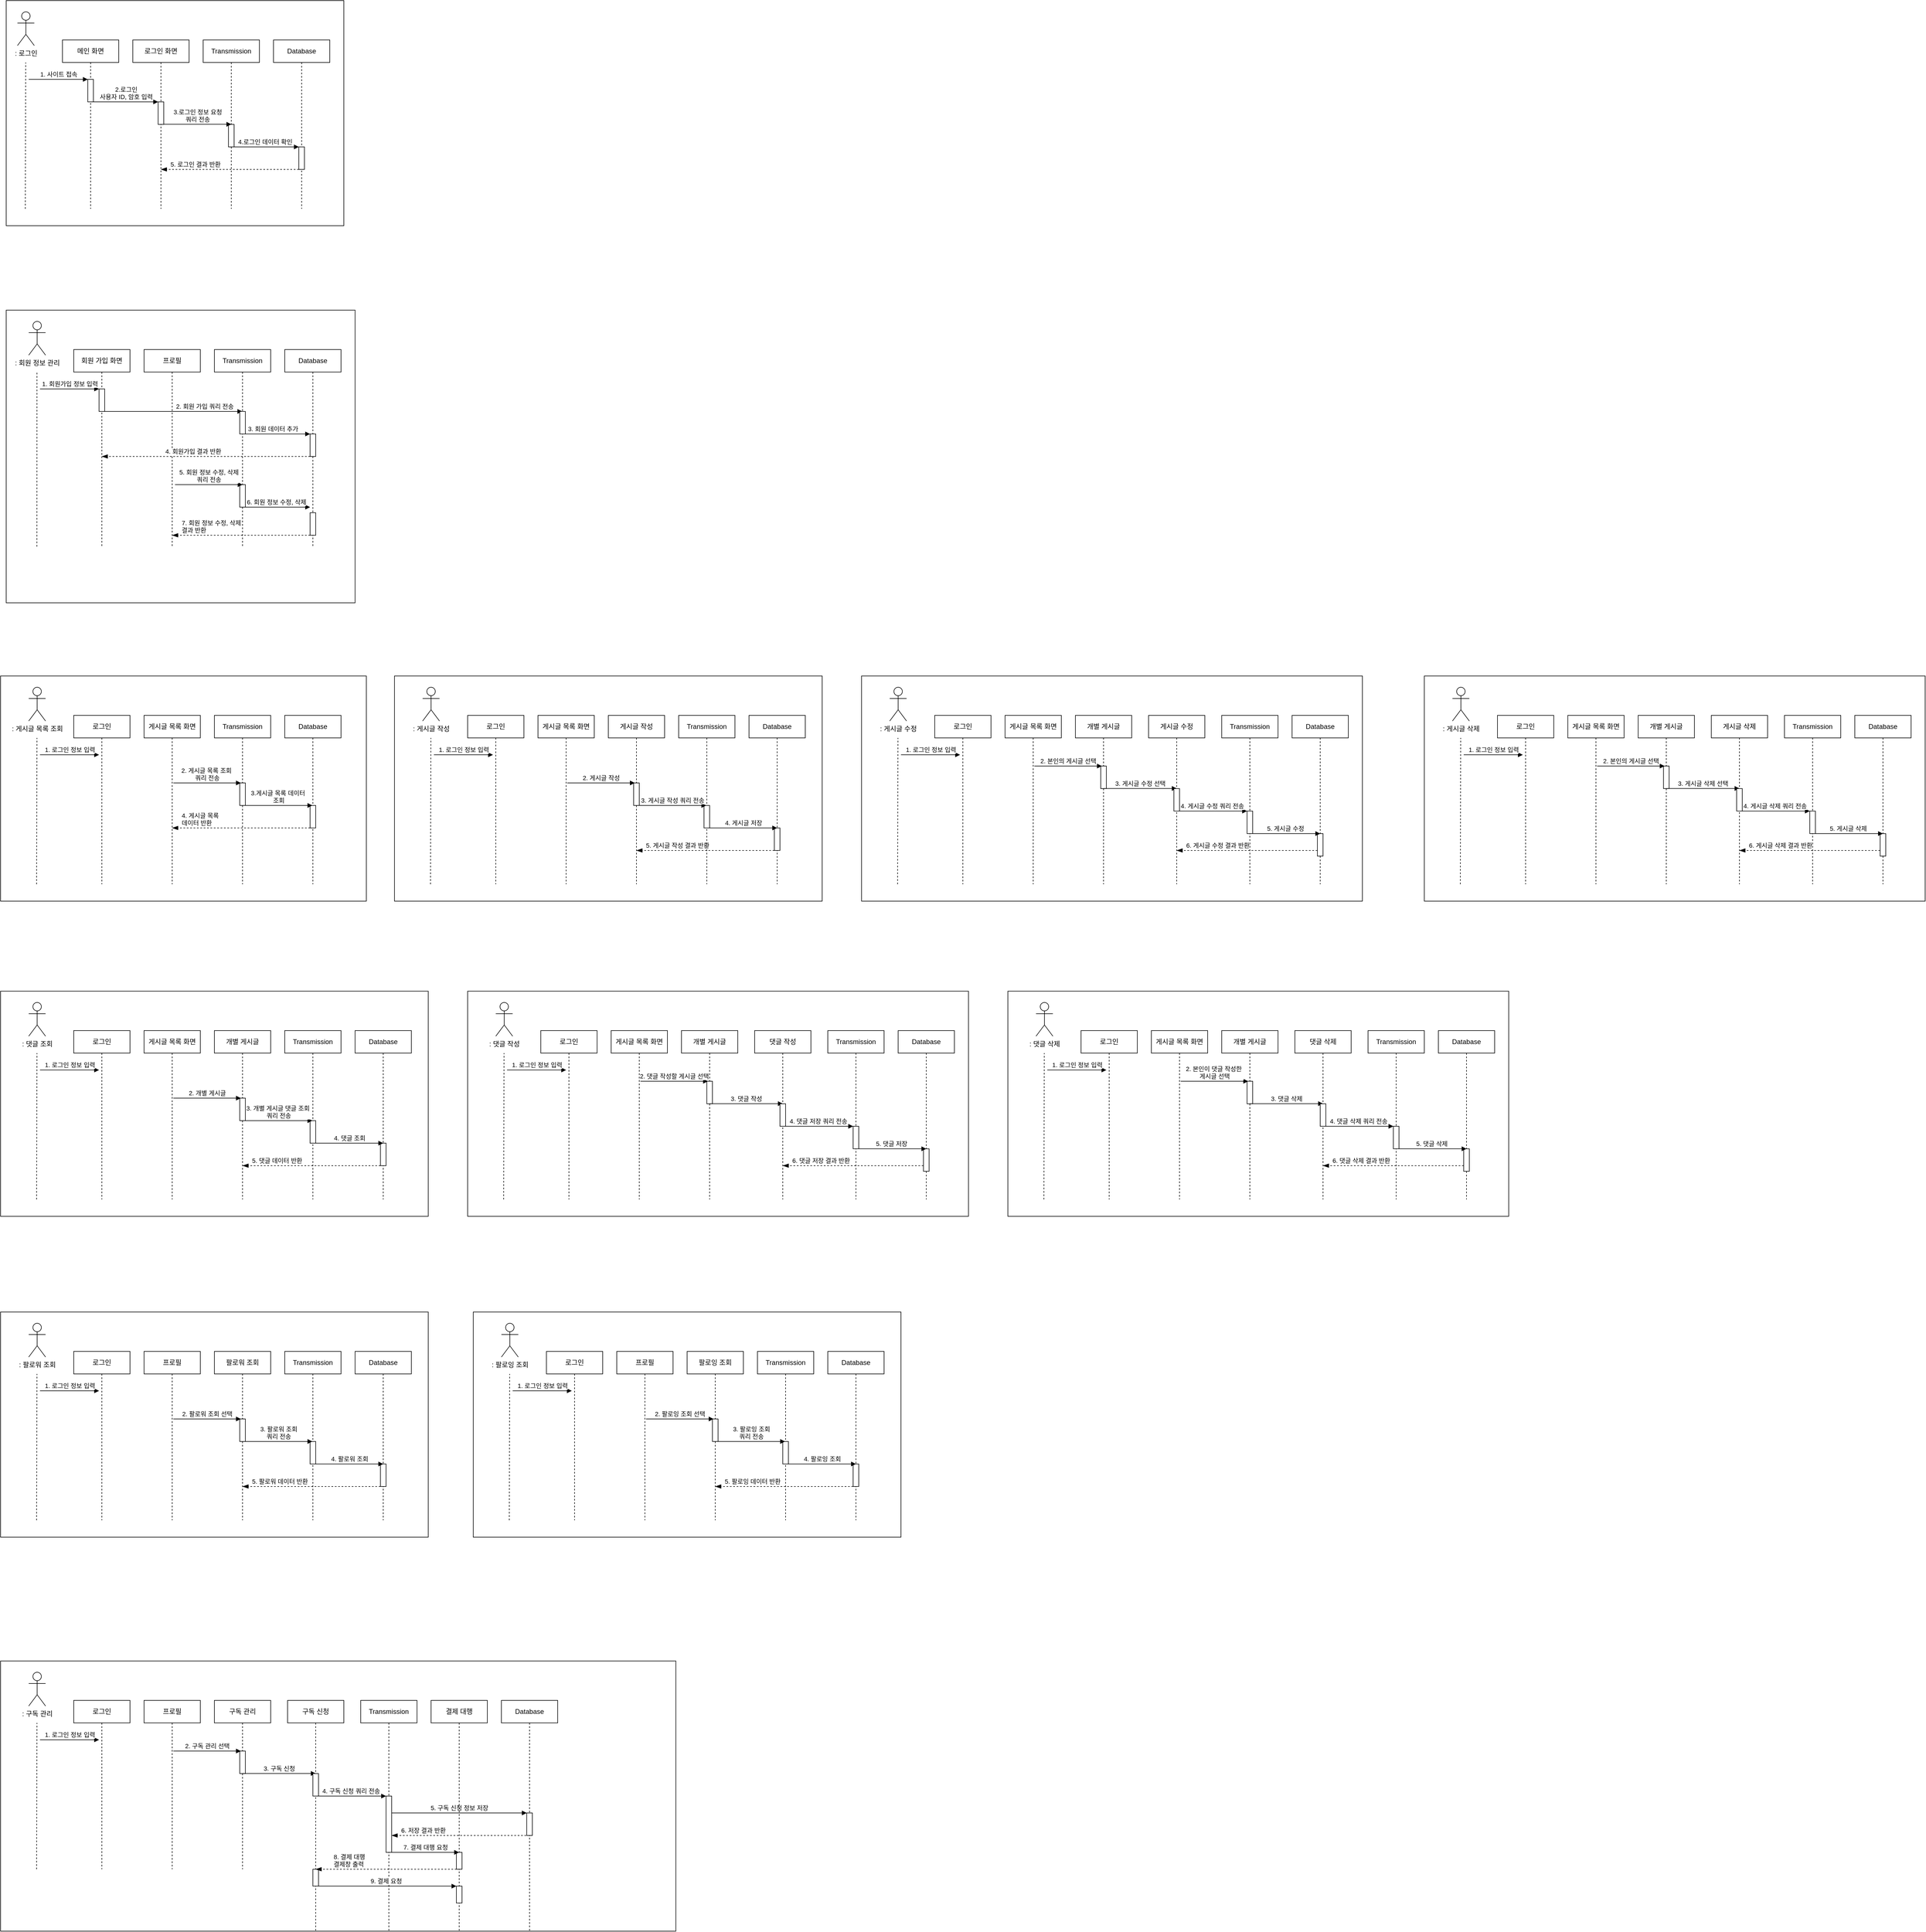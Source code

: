 <mxfile version="28.0.5">
  <diagram name="Page-1" id="2YBvvXClWsGukQMizWep">
    <mxGraphModel dx="1004" dy="1719" grid="1" gridSize="10" guides="1" tooltips="1" connect="1" arrows="1" fold="1" page="1" pageScale="1" pageWidth="850" pageHeight="1100" math="0" shadow="0">
      <root>
        <mxCell id="0" />
        <mxCell id="1" parent="0" />
        <mxCell id="-r2XwVsaGYr7T3Kj54E3-33" value="" style="rounded=0;whiteSpace=wrap;html=1;" vertex="1" parent="1">
          <mxGeometry x="90" y="-770" width="600" height="400" as="geometry" />
        </mxCell>
        <mxCell id="-r2XwVsaGYr7T3Kj54E3-5" value="메인 화면" style="shape=umlLifeline;perimeter=lifelinePerimeter;whiteSpace=wrap;html=1;container=0;dropTarget=0;collapsible=0;recursiveResize=0;outlineConnect=0;portConstraint=eastwest;newEdgeStyle={&quot;edgeStyle&quot;:&quot;elbowEdgeStyle&quot;,&quot;elbow&quot;:&quot;vertical&quot;,&quot;curved&quot;:0,&quot;rounded&quot;:0};" vertex="1" parent="1">
          <mxGeometry x="190" y="-700" width="100" height="300" as="geometry" />
        </mxCell>
        <mxCell id="-r2XwVsaGYr7T3Kj54E3-6" value="" style="html=1;points=[];perimeter=orthogonalPerimeter;outlineConnect=0;targetShapes=umlLifeline;portConstraint=eastwest;newEdgeStyle={&quot;edgeStyle&quot;:&quot;elbowEdgeStyle&quot;,&quot;elbow&quot;:&quot;vertical&quot;,&quot;curved&quot;:0,&quot;rounded&quot;:0};" vertex="1" parent="-r2XwVsaGYr7T3Kj54E3-5">
          <mxGeometry x="45" y="70" width="10" height="40" as="geometry" />
        </mxCell>
        <mxCell id="-r2XwVsaGYr7T3Kj54E3-9" value="로그인 화면" style="shape=umlLifeline;perimeter=lifelinePerimeter;whiteSpace=wrap;html=1;container=0;dropTarget=0;collapsible=0;recursiveResize=0;outlineConnect=0;portConstraint=eastwest;newEdgeStyle={&quot;edgeStyle&quot;:&quot;elbowEdgeStyle&quot;,&quot;elbow&quot;:&quot;vertical&quot;,&quot;curved&quot;:0,&quot;rounded&quot;:0};" vertex="1" parent="1">
          <mxGeometry x="315" y="-700" width="100" height="300" as="geometry" />
        </mxCell>
        <mxCell id="-r2XwVsaGYr7T3Kj54E3-10" value="" style="html=1;points=[];perimeter=orthogonalPerimeter;outlineConnect=0;targetShapes=umlLifeline;portConstraint=eastwest;newEdgeStyle={&quot;edgeStyle&quot;:&quot;elbowEdgeStyle&quot;,&quot;elbow&quot;:&quot;vertical&quot;,&quot;curved&quot;:0,&quot;rounded&quot;:0};" vertex="1" parent="-r2XwVsaGYr7T3Kj54E3-9">
          <mxGeometry x="45" y="110" width="10" height="40" as="geometry" />
        </mxCell>
        <mxCell id="-r2XwVsaGYr7T3Kj54E3-11" value="2.로그인&lt;div&gt;사용자 ID, 암호 입력&lt;/div&gt;" style="html=1;verticalAlign=bottom;endArrow=block;edgeStyle=elbowEdgeStyle;elbow=vertical;curved=0;rounded=0;" edge="1" parent="1" source="-r2XwVsaGYr7T3Kj54E3-6">
          <mxGeometry relative="1" as="geometry">
            <mxPoint x="245" y="-580" as="sourcePoint" />
            <Array as="points">
              <mxPoint x="360" y="-590" />
            </Array>
            <mxPoint x="360" y="-590" as="targetPoint" />
            <mxPoint as="offset" />
          </mxGeometry>
        </mxCell>
        <mxCell id="-r2XwVsaGYr7T3Kj54E3-12" value="5. 로그인 결과 반환" style="html=1;verticalAlign=bottom;endArrow=blockThin;dashed=1;endSize=8;edgeStyle=elbowEdgeStyle;elbow=vertical;curved=0;rounded=0;align=left;endFill=1;" edge="1" parent="1" source="-r2XwVsaGYr7T3Kj54E3-30" target="-r2XwVsaGYr7T3Kj54E3-9">
          <mxGeometry x="0.879" relative="1" as="geometry">
            <mxPoint x="430" y="-560" as="targetPoint" />
            <Array as="points">
              <mxPoint x="580" y="-470" />
            </Array>
            <mxPoint x="550" y="-440" as="sourcePoint" />
            <mxPoint as="offset" />
          </mxGeometry>
        </mxCell>
        <mxCell id="-r2XwVsaGYr7T3Kj54E3-20" value=": 로그인" style="shape=umlActor;verticalLabelPosition=bottom;verticalAlign=top;html=1;outlineConnect=0;" vertex="1" parent="1">
          <mxGeometry x="110" y="-750" width="30" height="60" as="geometry" />
        </mxCell>
        <mxCell id="-r2XwVsaGYr7T3Kj54E3-21" value="" style="endArrow=none;dashed=1;html=1;rounded=0;" edge="1" parent="1">
          <mxGeometry width="50" height="50" relative="1" as="geometry">
            <mxPoint x="124" y="-400" as="sourcePoint" />
            <mxPoint x="124.68" y="-660" as="targetPoint" />
          </mxGeometry>
        </mxCell>
        <mxCell id="-r2XwVsaGYr7T3Kj54E3-23" value="1. 사이트 접속" style="html=1;verticalAlign=bottom;endArrow=block;edgeStyle=elbowEdgeStyle;elbow=vertical;curved=0;rounded=0;" edge="1" parent="1">
          <mxGeometry relative="1" as="geometry">
            <mxPoint x="130" y="-630" as="sourcePoint" />
            <Array as="points">
              <mxPoint x="145" y="-630" />
            </Array>
            <mxPoint x="235" y="-630" as="targetPoint" />
          </mxGeometry>
        </mxCell>
        <mxCell id="-r2XwVsaGYr7T3Kj54E3-26" value="Transmission" style="shape=umlLifeline;perimeter=lifelinePerimeter;whiteSpace=wrap;html=1;container=0;dropTarget=0;collapsible=0;recursiveResize=0;outlineConnect=0;portConstraint=eastwest;newEdgeStyle={&quot;edgeStyle&quot;:&quot;elbowEdgeStyle&quot;,&quot;elbow&quot;:&quot;vertical&quot;,&quot;curved&quot;:0,&quot;rounded&quot;:0};" vertex="1" parent="1">
          <mxGeometry x="440" y="-700" width="100" height="300" as="geometry" />
        </mxCell>
        <mxCell id="-r2XwVsaGYr7T3Kj54E3-27" value="" style="html=1;points=[];perimeter=orthogonalPerimeter;outlineConnect=0;targetShapes=umlLifeline;portConstraint=eastwest;newEdgeStyle={&quot;edgeStyle&quot;:&quot;elbowEdgeStyle&quot;,&quot;elbow&quot;:&quot;vertical&quot;,&quot;curved&quot;:0,&quot;rounded&quot;:0};" vertex="1" parent="-r2XwVsaGYr7T3Kj54E3-26">
          <mxGeometry x="45" y="150" width="10" height="40" as="geometry" />
        </mxCell>
        <mxCell id="-r2XwVsaGYr7T3Kj54E3-28" value="3.로그인 정보 요청&lt;div&gt;쿼리 전송&lt;/div&gt;" style="html=1;verticalAlign=bottom;endArrow=block;edgeStyle=elbowEdgeStyle;elbow=vertical;curved=0;rounded=0;" edge="1" parent="1">
          <mxGeometry relative="1" as="geometry">
            <mxPoint x="370" y="-550.21" as="sourcePoint" />
            <Array as="points">
              <mxPoint x="490" y="-550.21" />
            </Array>
            <mxPoint x="490" y="-550.21" as="targetPoint" />
            <mxPoint as="offset" />
          </mxGeometry>
        </mxCell>
        <mxCell id="-r2XwVsaGYr7T3Kj54E3-29" value="Database" style="shape=umlLifeline;perimeter=lifelinePerimeter;whiteSpace=wrap;html=1;container=0;dropTarget=0;collapsible=0;recursiveResize=0;outlineConnect=0;portConstraint=eastwest;newEdgeStyle={&quot;edgeStyle&quot;:&quot;elbowEdgeStyle&quot;,&quot;elbow&quot;:&quot;vertical&quot;,&quot;curved&quot;:0,&quot;rounded&quot;:0};" vertex="1" parent="1">
          <mxGeometry x="565" y="-700" width="100" height="300" as="geometry" />
        </mxCell>
        <mxCell id="-r2XwVsaGYr7T3Kj54E3-30" value="" style="html=1;points=[];perimeter=orthogonalPerimeter;outlineConnect=0;targetShapes=umlLifeline;portConstraint=eastwest;newEdgeStyle={&quot;edgeStyle&quot;:&quot;elbowEdgeStyle&quot;,&quot;elbow&quot;:&quot;vertical&quot;,&quot;curved&quot;:0,&quot;rounded&quot;:0};" vertex="1" parent="-r2XwVsaGYr7T3Kj54E3-29">
          <mxGeometry x="45" y="190" width="10" height="40" as="geometry" />
        </mxCell>
        <mxCell id="-r2XwVsaGYr7T3Kj54E3-31" value="4.로그인 데이터 확인" style="html=1;verticalAlign=bottom;endArrow=block;edgeStyle=elbowEdgeStyle;elbow=vertical;curved=0;rounded=0;" edge="1" parent="1">
          <mxGeometry relative="1" as="geometry">
            <mxPoint x="490" y="-510" as="sourcePoint" />
            <Array as="points">
              <mxPoint x="610" y="-510" />
            </Array>
            <mxPoint x="610" y="-510" as="targetPoint" />
            <mxPoint as="offset" />
          </mxGeometry>
        </mxCell>
        <mxCell id="-r2XwVsaGYr7T3Kj54E3-34" value="" style="rounded=0;whiteSpace=wrap;html=1;" vertex="1" parent="1">
          <mxGeometry x="80" y="430" width="650" height="400" as="geometry" />
        </mxCell>
        <mxCell id="-r2XwVsaGYr7T3Kj54E3-35" value="로그인" style="shape=umlLifeline;perimeter=lifelinePerimeter;whiteSpace=wrap;html=1;container=0;dropTarget=0;collapsible=0;recursiveResize=0;outlineConnect=0;portConstraint=eastwest;newEdgeStyle={&quot;edgeStyle&quot;:&quot;elbowEdgeStyle&quot;,&quot;elbow&quot;:&quot;vertical&quot;,&quot;curved&quot;:0,&quot;rounded&quot;:0};" vertex="1" parent="1">
          <mxGeometry x="210" y="500" width="100" height="300" as="geometry" />
        </mxCell>
        <mxCell id="-r2XwVsaGYr7T3Kj54E3-37" value="게시글 목록 화면" style="shape=umlLifeline;perimeter=lifelinePerimeter;whiteSpace=wrap;html=1;container=0;dropTarget=0;collapsible=0;recursiveResize=0;outlineConnect=0;portConstraint=eastwest;newEdgeStyle={&quot;edgeStyle&quot;:&quot;elbowEdgeStyle&quot;,&quot;elbow&quot;:&quot;vertical&quot;,&quot;curved&quot;:0,&quot;rounded&quot;:0};" vertex="1" parent="1">
          <mxGeometry x="335" y="500" width="100" height="300" as="geometry" />
        </mxCell>
        <mxCell id="-r2XwVsaGYr7T3Kj54E3-40" value="4. 게시글 목록&amp;nbsp;&lt;div&gt;데이터 반환&lt;/div&gt;" style="html=1;verticalAlign=bottom;endArrow=blockThin;dashed=1;endSize=8;edgeStyle=elbowEdgeStyle;elbow=vertical;curved=0;rounded=0;align=left;endFill=1;" edge="1" source="-r2XwVsaGYr7T3Kj54E3-48" parent="1">
          <mxGeometry x="0.879" relative="1" as="geometry">
            <mxPoint x="385.034" y="700" as="targetPoint" />
            <Array as="points">
              <mxPoint x="599.96" y="700" />
            </Array>
            <mxPoint x="634.96" y="670" as="sourcePoint" />
            <mxPoint as="offset" />
          </mxGeometry>
        </mxCell>
        <mxCell id="-r2XwVsaGYr7T3Kj54E3-41" value=": 게시글 목록 조회" style="shape=umlActor;verticalLabelPosition=bottom;verticalAlign=top;html=1;outlineConnect=0;" vertex="1" parent="1">
          <mxGeometry x="130" y="450" width="30" height="60" as="geometry" />
        </mxCell>
        <mxCell id="-r2XwVsaGYr7T3Kj54E3-42" value="" style="endArrow=none;dashed=1;html=1;rounded=0;" edge="1" parent="1">
          <mxGeometry width="50" height="50" relative="1" as="geometry">
            <mxPoint x="144" y="800" as="sourcePoint" />
            <mxPoint x="144.68" y="540" as="targetPoint" />
          </mxGeometry>
        </mxCell>
        <mxCell id="-r2XwVsaGYr7T3Kj54E3-43" value="1. 로그인 정보 입력" style="html=1;verticalAlign=bottom;endArrow=block;edgeStyle=elbowEdgeStyle;elbow=vertical;curved=0;rounded=0;" edge="1" parent="1">
          <mxGeometry relative="1" as="geometry">
            <mxPoint x="150" y="570" as="sourcePoint" />
            <Array as="points">
              <mxPoint x="165" y="570" />
            </Array>
            <mxPoint x="255" y="570" as="targetPoint" />
          </mxGeometry>
        </mxCell>
        <mxCell id="-r2XwVsaGYr7T3Kj54E3-44" value="Transmission" style="shape=umlLifeline;perimeter=lifelinePerimeter;whiteSpace=wrap;html=1;container=0;dropTarget=0;collapsible=0;recursiveResize=0;outlineConnect=0;portConstraint=eastwest;newEdgeStyle={&quot;edgeStyle&quot;:&quot;elbowEdgeStyle&quot;,&quot;elbow&quot;:&quot;vertical&quot;,&quot;curved&quot;:0,&quot;rounded&quot;:0};" vertex="1" parent="1">
          <mxGeometry x="460" y="500" width="100" height="300" as="geometry" />
        </mxCell>
        <mxCell id="-r2XwVsaGYr7T3Kj54E3-45" value="" style="html=1;points=[];perimeter=orthogonalPerimeter;outlineConnect=0;targetShapes=umlLifeline;portConstraint=eastwest;newEdgeStyle={&quot;edgeStyle&quot;:&quot;elbowEdgeStyle&quot;,&quot;elbow&quot;:&quot;vertical&quot;,&quot;curved&quot;:0,&quot;rounded&quot;:0};" vertex="1" parent="-r2XwVsaGYr7T3Kj54E3-44">
          <mxGeometry x="45" y="120" width="10" height="40" as="geometry" />
        </mxCell>
        <mxCell id="-r2XwVsaGYr7T3Kj54E3-46" value="2. 게시글 목록 조회&amp;nbsp;&lt;div&gt;쿼리 전송&lt;/div&gt;" style="html=1;verticalAlign=bottom;endArrow=block;edgeStyle=elbowEdgeStyle;elbow=vertical;curved=0;rounded=0;" edge="1" parent="1">
          <mxGeometry relative="1" as="geometry">
            <mxPoint x="387" y="620" as="sourcePoint" />
            <Array as="points">
              <mxPoint x="507" y="620" />
            </Array>
            <mxPoint x="507" y="620" as="targetPoint" />
            <mxPoint as="offset" />
          </mxGeometry>
        </mxCell>
        <mxCell id="-r2XwVsaGYr7T3Kj54E3-47" value="Database" style="shape=umlLifeline;perimeter=lifelinePerimeter;whiteSpace=wrap;html=1;container=0;dropTarget=0;collapsible=0;recursiveResize=0;outlineConnect=0;portConstraint=eastwest;newEdgeStyle={&quot;edgeStyle&quot;:&quot;elbowEdgeStyle&quot;,&quot;elbow&quot;:&quot;vertical&quot;,&quot;curved&quot;:0,&quot;rounded&quot;:0};" vertex="1" parent="1">
          <mxGeometry x="585" y="500" width="100" height="300" as="geometry" />
        </mxCell>
        <mxCell id="-r2XwVsaGYr7T3Kj54E3-48" value="" style="html=1;points=[];perimeter=orthogonalPerimeter;outlineConnect=0;targetShapes=umlLifeline;portConstraint=eastwest;newEdgeStyle={&quot;edgeStyle&quot;:&quot;elbowEdgeStyle&quot;,&quot;elbow&quot;:&quot;vertical&quot;,&quot;curved&quot;:0,&quot;rounded&quot;:0};" vertex="1" parent="-r2XwVsaGYr7T3Kj54E3-47">
          <mxGeometry x="45" y="160" width="10" height="40" as="geometry" />
        </mxCell>
        <mxCell id="-r2XwVsaGYr7T3Kj54E3-49" value="3.게시글 목록 데이터&amp;nbsp;&lt;div&gt;조회&lt;/div&gt;" style="html=1;verticalAlign=bottom;endArrow=block;edgeStyle=elbowEdgeStyle;elbow=vertical;curved=0;rounded=0;" edge="1" parent="1">
          <mxGeometry relative="1" as="geometry">
            <mxPoint x="514" y="660" as="sourcePoint" />
            <Array as="points">
              <mxPoint x="634" y="660" />
            </Array>
            <mxPoint x="634" y="660" as="targetPoint" />
            <mxPoint as="offset" />
          </mxGeometry>
        </mxCell>
        <mxCell id="-r2XwVsaGYr7T3Kj54E3-52" value="" style="rounded=0;whiteSpace=wrap;html=1;" vertex="1" parent="1">
          <mxGeometry x="90" y="-220" width="620" height="520" as="geometry" />
        </mxCell>
        <mxCell id="-r2XwVsaGYr7T3Kj54E3-53" value="회원 가입 화면" style="shape=umlLifeline;perimeter=lifelinePerimeter;whiteSpace=wrap;html=1;container=0;dropTarget=0;collapsible=0;recursiveResize=0;outlineConnect=0;portConstraint=eastwest;newEdgeStyle={&quot;edgeStyle&quot;:&quot;elbowEdgeStyle&quot;,&quot;elbow&quot;:&quot;vertical&quot;,&quot;curved&quot;:0,&quot;rounded&quot;:0};" vertex="1" parent="1">
          <mxGeometry x="210" y="-150" width="100" height="350" as="geometry" />
        </mxCell>
        <mxCell id="-r2XwVsaGYr7T3Kj54E3-54" value="" style="html=1;points=[];perimeter=orthogonalPerimeter;outlineConnect=0;targetShapes=umlLifeline;portConstraint=eastwest;newEdgeStyle={&quot;edgeStyle&quot;:&quot;elbowEdgeStyle&quot;,&quot;elbow&quot;:&quot;vertical&quot;,&quot;curved&quot;:0,&quot;rounded&quot;:0};" vertex="1" parent="-r2XwVsaGYr7T3Kj54E3-53">
          <mxGeometry x="45" y="70" width="10" height="40" as="geometry" />
        </mxCell>
        <mxCell id="-r2XwVsaGYr7T3Kj54E3-55" value="프로필" style="shape=umlLifeline;perimeter=lifelinePerimeter;whiteSpace=wrap;html=1;container=0;dropTarget=0;collapsible=0;recursiveResize=0;outlineConnect=0;portConstraint=eastwest;newEdgeStyle={&quot;edgeStyle&quot;:&quot;elbowEdgeStyle&quot;,&quot;elbow&quot;:&quot;vertical&quot;,&quot;curved&quot;:0,&quot;rounded&quot;:0};" vertex="1" parent="1">
          <mxGeometry x="335" y="-150" width="100" height="350" as="geometry" />
        </mxCell>
        <mxCell id="-r2XwVsaGYr7T3Kj54E3-57" value="2. 회원 가입 쿼리 전송" style="html=1;verticalAlign=bottom;endArrow=block;edgeStyle=elbowEdgeStyle;elbow=vertical;curved=0;rounded=0;align=left;" edge="1" source="-r2XwVsaGYr7T3Kj54E3-54" parent="1" target="-r2XwVsaGYr7T3Kj54E3-62">
          <mxGeometry x="0.022" relative="1" as="geometry">
            <mxPoint x="265" y="-30" as="sourcePoint" />
            <Array as="points">
              <mxPoint x="380" y="-40" />
            </Array>
            <mxPoint x="380" y="-40" as="targetPoint" />
            <mxPoint as="offset" />
          </mxGeometry>
        </mxCell>
        <mxCell id="-r2XwVsaGYr7T3Kj54E3-58" value="4. 회원가입 결과 반환" style="html=1;verticalAlign=bottom;endArrow=blockThin;dashed=1;endSize=8;edgeStyle=elbowEdgeStyle;elbow=vertical;curved=0;rounded=0;align=left;endFill=1;" edge="1" source="-r2XwVsaGYr7T3Kj54E3-70" target="-r2XwVsaGYr7T3Kj54E3-53" parent="1">
          <mxGeometry x="0.402" relative="1" as="geometry">
            <mxPoint x="384.85" y="40" as="targetPoint" />
            <Array as="points">
              <mxPoint x="600.15" y="40" />
            </Array>
            <mxPoint x="635.15" y="100" as="sourcePoint" />
            <mxPoint as="offset" />
          </mxGeometry>
        </mxCell>
        <mxCell id="-r2XwVsaGYr7T3Kj54E3-59" value=": 회원 정보 관리" style="shape=umlActor;verticalLabelPosition=bottom;verticalAlign=top;html=1;outlineConnect=0;" vertex="1" parent="1">
          <mxGeometry x="130" y="-200" width="30" height="60" as="geometry" />
        </mxCell>
        <mxCell id="-r2XwVsaGYr7T3Kj54E3-60" value="" style="endArrow=none;dashed=1;html=1;rounded=0;exitX=0.088;exitY=0.808;exitDx=0;exitDy=0;exitPerimeter=0;" edge="1" parent="1" source="-r2XwVsaGYr7T3Kj54E3-52">
          <mxGeometry width="50" height="50" relative="1" as="geometry">
            <mxPoint x="144" y="150" as="sourcePoint" />
            <mxPoint x="144.68" y="-110" as="targetPoint" />
          </mxGeometry>
        </mxCell>
        <mxCell id="-r2XwVsaGYr7T3Kj54E3-61" value="1. 회원가입 정보 입력" style="html=1;verticalAlign=bottom;endArrow=block;edgeStyle=elbowEdgeStyle;elbow=vertical;curved=0;rounded=0;" edge="1" parent="1">
          <mxGeometry relative="1" as="geometry">
            <mxPoint x="150" y="-80" as="sourcePoint" />
            <Array as="points">
              <mxPoint x="165" y="-80" />
            </Array>
            <mxPoint x="255" y="-80" as="targetPoint" />
          </mxGeometry>
        </mxCell>
        <mxCell id="-r2XwVsaGYr7T3Kj54E3-62" value="Transmission" style="shape=umlLifeline;perimeter=lifelinePerimeter;whiteSpace=wrap;html=1;container=0;dropTarget=0;collapsible=0;recursiveResize=0;outlineConnect=0;portConstraint=eastwest;newEdgeStyle={&quot;edgeStyle&quot;:&quot;elbowEdgeStyle&quot;,&quot;elbow&quot;:&quot;vertical&quot;,&quot;curved&quot;:0,&quot;rounded&quot;:0};" vertex="1" parent="1">
          <mxGeometry x="460" y="-150" width="100" height="350" as="geometry" />
        </mxCell>
        <mxCell id="-r2XwVsaGYr7T3Kj54E3-63" value="" style="html=1;points=[];perimeter=orthogonalPerimeter;outlineConnect=0;targetShapes=umlLifeline;portConstraint=eastwest;newEdgeStyle={&quot;edgeStyle&quot;:&quot;elbowEdgeStyle&quot;,&quot;elbow&quot;:&quot;vertical&quot;,&quot;curved&quot;:0,&quot;rounded&quot;:0};" vertex="1" parent="-r2XwVsaGYr7T3Kj54E3-62">
          <mxGeometry x="45" y="110" width="10" height="40" as="geometry" />
        </mxCell>
        <mxCell id="-r2XwVsaGYr7T3Kj54E3-71" value="" style="html=1;points=[];perimeter=orthogonalPerimeter;outlineConnect=0;targetShapes=umlLifeline;portConstraint=eastwest;newEdgeStyle={&quot;edgeStyle&quot;:&quot;elbowEdgeStyle&quot;,&quot;elbow&quot;:&quot;vertical&quot;,&quot;curved&quot;:0,&quot;rounded&quot;:0};" vertex="1" parent="-r2XwVsaGYr7T3Kj54E3-62">
          <mxGeometry x="45" y="240" width="10" height="40" as="geometry" />
        </mxCell>
        <mxCell id="-r2XwVsaGYr7T3Kj54E3-64" value="3. 회원 데이터 추가" style="html=1;verticalAlign=bottom;endArrow=block;edgeStyle=elbowEdgeStyle;elbow=vertical;curved=0;rounded=0;align=right;" edge="1" parent="1">
          <mxGeometry x="0.667" relative="1" as="geometry">
            <mxPoint x="510" y="-3.639e-14" as="sourcePoint" />
            <Array as="points">
              <mxPoint x="630" y="-3.639e-14" />
            </Array>
            <mxPoint x="630" y="-3.639e-14" as="targetPoint" />
            <mxPoint as="offset" />
          </mxGeometry>
        </mxCell>
        <mxCell id="-r2XwVsaGYr7T3Kj54E3-65" value="Database" style="shape=umlLifeline;perimeter=lifelinePerimeter;whiteSpace=wrap;html=1;container=0;dropTarget=0;collapsible=0;recursiveResize=0;outlineConnect=0;portConstraint=eastwest;newEdgeStyle={&quot;edgeStyle&quot;:&quot;elbowEdgeStyle&quot;,&quot;elbow&quot;:&quot;vertical&quot;,&quot;curved&quot;:0,&quot;rounded&quot;:0};" vertex="1" parent="1">
          <mxGeometry x="585" y="-150" width="100" height="350" as="geometry" />
        </mxCell>
        <mxCell id="-r2XwVsaGYr7T3Kj54E3-70" value="" style="html=1;points=[];perimeter=orthogonalPerimeter;outlineConnect=0;targetShapes=umlLifeline;portConstraint=eastwest;newEdgeStyle={&quot;edgeStyle&quot;:&quot;elbowEdgeStyle&quot;,&quot;elbow&quot;:&quot;vertical&quot;,&quot;curved&quot;:0,&quot;rounded&quot;:0};" vertex="1" parent="-r2XwVsaGYr7T3Kj54E3-65">
          <mxGeometry x="45" y="150" width="10" height="40" as="geometry" />
        </mxCell>
        <mxCell id="-r2XwVsaGYr7T3Kj54E3-67" value="5. 회원 정보 수정, 삭제&lt;div&gt;쿼리 전송&lt;/div&gt;" style="html=1;verticalAlign=bottom;endArrow=block;edgeStyle=elbowEdgeStyle;elbow=vertical;curved=0;rounded=0;" edge="1" parent="1">
          <mxGeometry relative="1" as="geometry">
            <mxPoint x="390" y="90" as="sourcePoint" />
            <Array as="points">
              <mxPoint x="510" y="90" />
            </Array>
            <mxPoint x="510" y="90" as="targetPoint" />
            <mxPoint as="offset" />
          </mxGeometry>
        </mxCell>
        <mxCell id="-r2XwVsaGYr7T3Kj54E3-66" value="" style="html=1;points=[];perimeter=orthogonalPerimeter;outlineConnect=0;targetShapes=umlLifeline;portConstraint=eastwest;newEdgeStyle={&quot;edgeStyle&quot;:&quot;elbowEdgeStyle&quot;,&quot;elbow&quot;:&quot;vertical&quot;,&quot;curved&quot;:0,&quot;rounded&quot;:0};" vertex="1" parent="1">
          <mxGeometry x="630" y="140" width="10" height="40" as="geometry" />
        </mxCell>
        <mxCell id="-r2XwVsaGYr7T3Kj54E3-72" value="6. 회원 정보 수정, 삭제" style="html=1;verticalAlign=bottom;endArrow=block;edgeStyle=elbowEdgeStyle;elbow=vertical;curved=0;rounded=0;" edge="1" parent="1">
          <mxGeometry relative="1" as="geometry">
            <mxPoint x="510" y="130" as="sourcePoint" />
            <Array as="points">
              <mxPoint x="630" y="130" />
            </Array>
            <mxPoint x="630" y="130" as="targetPoint" />
            <mxPoint as="offset" />
          </mxGeometry>
        </mxCell>
        <mxCell id="-r2XwVsaGYr7T3Kj54E3-73" value="7. 회원 정보 수정, 삭제&lt;div&gt;결과 반환&lt;/div&gt;" style="html=1;verticalAlign=bottom;endArrow=blockThin;dashed=1;endSize=8;edgeStyle=elbowEdgeStyle;elbow=vertical;curved=0;rounded=0;align=left;endFill=1;" edge="1" parent="1" target="-r2XwVsaGYr7T3Kj54E3-55">
          <mxGeometry x="0.876" relative="1" as="geometry">
            <mxPoint x="260" y="180" as="targetPoint" />
            <Array as="points">
              <mxPoint x="600.15" y="180" />
            </Array>
            <mxPoint x="630" y="180" as="sourcePoint" />
            <mxPoint as="offset" />
          </mxGeometry>
        </mxCell>
        <mxCell id="-r2XwVsaGYr7T3Kj54E3-92" value="" style="rounded=0;whiteSpace=wrap;html=1;" vertex="1" parent="1">
          <mxGeometry x="780" y="430" width="760" height="400" as="geometry" />
        </mxCell>
        <mxCell id="-r2XwVsaGYr7T3Kj54E3-93" value="로그인" style="shape=umlLifeline;perimeter=lifelinePerimeter;whiteSpace=wrap;html=1;container=0;dropTarget=0;collapsible=0;recursiveResize=0;outlineConnect=0;portConstraint=eastwest;newEdgeStyle={&quot;edgeStyle&quot;:&quot;elbowEdgeStyle&quot;,&quot;elbow&quot;:&quot;vertical&quot;,&quot;curved&quot;:0,&quot;rounded&quot;:0};" vertex="1" parent="1">
          <mxGeometry x="910" y="500" width="100" height="300" as="geometry" />
        </mxCell>
        <mxCell id="-r2XwVsaGYr7T3Kj54E3-94" value="게시글 목록 화면" style="shape=umlLifeline;perimeter=lifelinePerimeter;whiteSpace=wrap;html=1;container=0;dropTarget=0;collapsible=0;recursiveResize=0;outlineConnect=0;portConstraint=eastwest;newEdgeStyle={&quot;edgeStyle&quot;:&quot;elbowEdgeStyle&quot;,&quot;elbow&quot;:&quot;vertical&quot;,&quot;curved&quot;:0,&quot;rounded&quot;:0};" vertex="1" parent="1">
          <mxGeometry x="1035" y="500" width="100" height="300" as="geometry" />
        </mxCell>
        <mxCell id="-r2XwVsaGYr7T3Kj54E3-95" value="5. 게시글 작성 결과 반환" style="html=1;verticalAlign=bottom;endArrow=blockThin;dashed=1;endSize=8;edgeStyle=elbowEdgeStyle;elbow=vertical;curved=0;rounded=0;align=left;endFill=1;" edge="1" parent="1" source="-r2XwVsaGYr7T3Kj54E3-106">
          <mxGeometry x="0.879" relative="1" as="geometry">
            <mxPoint x="1210.074" y="740" as="targetPoint" />
            <Array as="points">
              <mxPoint x="1425" y="740" />
            </Array>
            <mxPoint x="1510" y="720" as="sourcePoint" />
            <mxPoint as="offset" />
          </mxGeometry>
        </mxCell>
        <mxCell id="-r2XwVsaGYr7T3Kj54E3-96" value=": 게시글 작성" style="shape=umlActor;verticalLabelPosition=bottom;verticalAlign=top;html=1;outlineConnect=0;" vertex="1" parent="1">
          <mxGeometry x="830" y="450" width="30" height="60" as="geometry" />
        </mxCell>
        <mxCell id="-r2XwVsaGYr7T3Kj54E3-97" value="" style="endArrow=none;dashed=1;html=1;rounded=0;" edge="1" parent="1">
          <mxGeometry width="50" height="50" relative="1" as="geometry">
            <mxPoint x="844" y="800" as="sourcePoint" />
            <mxPoint x="844.68" y="540" as="targetPoint" />
          </mxGeometry>
        </mxCell>
        <mxCell id="-r2XwVsaGYr7T3Kj54E3-98" value="1. 로그인 정보 입력" style="html=1;verticalAlign=bottom;endArrow=block;edgeStyle=elbowEdgeStyle;elbow=vertical;curved=0;rounded=0;" edge="1" parent="1">
          <mxGeometry relative="1" as="geometry">
            <mxPoint x="850" y="570" as="sourcePoint" />
            <Array as="points">
              <mxPoint x="865" y="570" />
            </Array>
            <mxPoint x="955" y="570" as="targetPoint" />
          </mxGeometry>
        </mxCell>
        <mxCell id="-r2XwVsaGYr7T3Kj54E3-99" value="게시글 작성" style="shape=umlLifeline;perimeter=lifelinePerimeter;whiteSpace=wrap;html=1;container=0;dropTarget=0;collapsible=0;recursiveResize=0;outlineConnect=0;portConstraint=eastwest;newEdgeStyle={&quot;edgeStyle&quot;:&quot;elbowEdgeStyle&quot;,&quot;elbow&quot;:&quot;vertical&quot;,&quot;curved&quot;:0,&quot;rounded&quot;:0};" vertex="1" parent="1">
          <mxGeometry x="1160" y="500" width="100" height="300" as="geometry" />
        </mxCell>
        <mxCell id="-r2XwVsaGYr7T3Kj54E3-100" value="" style="html=1;points=[];perimeter=orthogonalPerimeter;outlineConnect=0;targetShapes=umlLifeline;portConstraint=eastwest;newEdgeStyle={&quot;edgeStyle&quot;:&quot;elbowEdgeStyle&quot;,&quot;elbow&quot;:&quot;vertical&quot;,&quot;curved&quot;:0,&quot;rounded&quot;:0};" vertex="1" parent="-r2XwVsaGYr7T3Kj54E3-99">
          <mxGeometry x="45" y="120" width="10" height="40" as="geometry" />
        </mxCell>
        <mxCell id="-r2XwVsaGYr7T3Kj54E3-101" value="2. 게시글 작성" style="html=1;verticalAlign=bottom;endArrow=block;edgeStyle=elbowEdgeStyle;elbow=vertical;curved=0;rounded=0;" edge="1" parent="1">
          <mxGeometry relative="1" as="geometry">
            <mxPoint x="1087" y="620" as="sourcePoint" />
            <Array as="points">
              <mxPoint x="1207" y="620" />
            </Array>
            <mxPoint x="1207" y="620" as="targetPoint" />
            <mxPoint as="offset" />
          </mxGeometry>
        </mxCell>
        <mxCell id="-r2XwVsaGYr7T3Kj54E3-102" value="Transmission" style="shape=umlLifeline;perimeter=lifelinePerimeter;whiteSpace=wrap;html=1;container=0;dropTarget=0;collapsible=0;recursiveResize=0;outlineConnect=0;portConstraint=eastwest;newEdgeStyle={&quot;edgeStyle&quot;:&quot;elbowEdgeStyle&quot;,&quot;elbow&quot;:&quot;vertical&quot;,&quot;curved&quot;:0,&quot;rounded&quot;:0};" vertex="1" parent="1">
          <mxGeometry x="1285" y="500" width="100" height="300" as="geometry" />
        </mxCell>
        <mxCell id="-r2XwVsaGYr7T3Kj54E3-103" value="" style="html=1;points=[];perimeter=orthogonalPerimeter;outlineConnect=0;targetShapes=umlLifeline;portConstraint=eastwest;newEdgeStyle={&quot;edgeStyle&quot;:&quot;elbowEdgeStyle&quot;,&quot;elbow&quot;:&quot;vertical&quot;,&quot;curved&quot;:0,&quot;rounded&quot;:0};" vertex="1" parent="-r2XwVsaGYr7T3Kj54E3-102">
          <mxGeometry x="45" y="160" width="10" height="40" as="geometry" />
        </mxCell>
        <mxCell id="-r2XwVsaGYr7T3Kj54E3-104" value="3. 게시글 작성 쿼리 전송" style="html=1;verticalAlign=bottom;endArrow=block;edgeStyle=elbowEdgeStyle;elbow=vertical;curved=0;rounded=0;" edge="1" parent="1">
          <mxGeometry relative="1" as="geometry">
            <mxPoint x="1214" y="660" as="sourcePoint" />
            <Array as="points">
              <mxPoint x="1334" y="660" />
            </Array>
            <mxPoint x="1334" y="660" as="targetPoint" />
            <mxPoint as="offset" />
          </mxGeometry>
        </mxCell>
        <mxCell id="-r2XwVsaGYr7T3Kj54E3-105" value="Database" style="shape=umlLifeline;perimeter=lifelinePerimeter;whiteSpace=wrap;html=1;container=0;dropTarget=0;collapsible=0;recursiveResize=0;outlineConnect=0;portConstraint=eastwest;newEdgeStyle={&quot;edgeStyle&quot;:&quot;elbowEdgeStyle&quot;,&quot;elbow&quot;:&quot;vertical&quot;,&quot;curved&quot;:0,&quot;rounded&quot;:0};" vertex="1" parent="1">
          <mxGeometry x="1410" y="500" width="100" height="300" as="geometry" />
        </mxCell>
        <mxCell id="-r2XwVsaGYr7T3Kj54E3-106" value="" style="html=1;points=[];perimeter=orthogonalPerimeter;outlineConnect=0;targetShapes=umlLifeline;portConstraint=eastwest;newEdgeStyle={&quot;edgeStyle&quot;:&quot;elbowEdgeStyle&quot;,&quot;elbow&quot;:&quot;vertical&quot;,&quot;curved&quot;:0,&quot;rounded&quot;:0};" vertex="1" parent="-r2XwVsaGYr7T3Kj54E3-105">
          <mxGeometry x="45" y="200" width="10" height="40" as="geometry" />
        </mxCell>
        <mxCell id="-r2XwVsaGYr7T3Kj54E3-107" value="4. 게시글 저장" style="html=1;verticalAlign=bottom;endArrow=block;edgeStyle=elbowEdgeStyle;elbow=vertical;curved=0;rounded=0;" edge="1" parent="1">
          <mxGeometry relative="1" as="geometry">
            <mxPoint x="1340" y="700" as="sourcePoint" />
            <Array as="points">
              <mxPoint x="1460" y="700" />
            </Array>
            <mxPoint x="1460" y="700" as="targetPoint" />
            <mxPoint as="offset" />
          </mxGeometry>
        </mxCell>
        <mxCell id="-r2XwVsaGYr7T3Kj54E3-108" value="" style="rounded=0;whiteSpace=wrap;html=1;" vertex="1" parent="1">
          <mxGeometry x="1610" y="430" width="890" height="400" as="geometry" />
        </mxCell>
        <mxCell id="-r2XwVsaGYr7T3Kj54E3-109" value="로그인" style="shape=umlLifeline;perimeter=lifelinePerimeter;whiteSpace=wrap;html=1;container=0;dropTarget=0;collapsible=0;recursiveResize=0;outlineConnect=0;portConstraint=eastwest;newEdgeStyle={&quot;edgeStyle&quot;:&quot;elbowEdgeStyle&quot;,&quot;elbow&quot;:&quot;vertical&quot;,&quot;curved&quot;:0,&quot;rounded&quot;:0};" vertex="1" parent="1">
          <mxGeometry x="1740" y="500" width="100" height="300" as="geometry" />
        </mxCell>
        <mxCell id="-r2XwVsaGYr7T3Kj54E3-110" value="게시글 목록 화면" style="shape=umlLifeline;perimeter=lifelinePerimeter;whiteSpace=wrap;html=1;container=0;dropTarget=0;collapsible=0;recursiveResize=0;outlineConnect=0;portConstraint=eastwest;newEdgeStyle={&quot;edgeStyle&quot;:&quot;elbowEdgeStyle&quot;,&quot;elbow&quot;:&quot;vertical&quot;,&quot;curved&quot;:0,&quot;rounded&quot;:0};" vertex="1" parent="1">
          <mxGeometry x="1865" y="500" width="100" height="300" as="geometry" />
        </mxCell>
        <mxCell id="-r2XwVsaGYr7T3Kj54E3-111" value="6. 게시글 수정 결과 반환" style="html=1;verticalAlign=bottom;endArrow=blockThin;dashed=1;endSize=8;edgeStyle=elbowEdgeStyle;elbow=vertical;curved=0;rounded=0;align=left;endFill=1;" edge="1" source="-r2XwVsaGYr7T3Kj54E3-122" parent="1" target="-r2XwVsaGYr7T3Kj54E3-124">
          <mxGeometry x="0.879" relative="1" as="geometry">
            <mxPoint x="2040.074" y="740" as="targetPoint" />
            <Array as="points">
              <mxPoint x="2255" y="740" />
            </Array>
            <mxPoint x="2340" y="720" as="sourcePoint" />
            <mxPoint as="offset" />
          </mxGeometry>
        </mxCell>
        <mxCell id="-r2XwVsaGYr7T3Kj54E3-112" value=": 게시글 수정" style="shape=umlActor;verticalLabelPosition=bottom;verticalAlign=top;html=1;outlineConnect=0;" vertex="1" parent="1">
          <mxGeometry x="1660" y="450" width="30" height="60" as="geometry" />
        </mxCell>
        <mxCell id="-r2XwVsaGYr7T3Kj54E3-113" value="" style="endArrow=none;dashed=1;html=1;rounded=0;" edge="1" parent="1">
          <mxGeometry width="50" height="50" relative="1" as="geometry">
            <mxPoint x="1674" y="800" as="sourcePoint" />
            <mxPoint x="1674.68" y="540" as="targetPoint" />
          </mxGeometry>
        </mxCell>
        <mxCell id="-r2XwVsaGYr7T3Kj54E3-114" value="1. 로그인 정보 입력" style="html=1;verticalAlign=bottom;endArrow=block;edgeStyle=elbowEdgeStyle;elbow=vertical;curved=0;rounded=0;" edge="1" parent="1">
          <mxGeometry relative="1" as="geometry">
            <mxPoint x="1680" y="570" as="sourcePoint" />
            <Array as="points">
              <mxPoint x="1695" y="570" />
            </Array>
            <mxPoint x="1785" y="570" as="targetPoint" />
          </mxGeometry>
        </mxCell>
        <mxCell id="-r2XwVsaGYr7T3Kj54E3-115" value="개별 게시글" style="shape=umlLifeline;perimeter=lifelinePerimeter;whiteSpace=wrap;html=1;container=0;dropTarget=0;collapsible=0;recursiveResize=0;outlineConnect=0;portConstraint=eastwest;newEdgeStyle={&quot;edgeStyle&quot;:&quot;elbowEdgeStyle&quot;,&quot;elbow&quot;:&quot;vertical&quot;,&quot;curved&quot;:0,&quot;rounded&quot;:0};" vertex="1" parent="1">
          <mxGeometry x="1990" y="500" width="100" height="300" as="geometry" />
        </mxCell>
        <mxCell id="-r2XwVsaGYr7T3Kj54E3-116" value="" style="html=1;points=[];perimeter=orthogonalPerimeter;outlineConnect=0;targetShapes=umlLifeline;portConstraint=eastwest;newEdgeStyle={&quot;edgeStyle&quot;:&quot;elbowEdgeStyle&quot;,&quot;elbow&quot;:&quot;vertical&quot;,&quot;curved&quot;:0,&quot;rounded&quot;:0};" vertex="1" parent="-r2XwVsaGYr7T3Kj54E3-115">
          <mxGeometry x="45" y="90" width="10" height="40" as="geometry" />
        </mxCell>
        <mxCell id="-r2XwVsaGYr7T3Kj54E3-117" value="2. 본인의 게시글 선택" style="html=1;verticalAlign=bottom;endArrow=block;edgeStyle=elbowEdgeStyle;elbow=vertical;curved=0;rounded=0;" edge="1" parent="1">
          <mxGeometry relative="1" as="geometry">
            <mxPoint x="1917" y="590" as="sourcePoint" />
            <Array as="points">
              <mxPoint x="2037" y="590" />
            </Array>
            <mxPoint x="2037" y="590" as="targetPoint" />
            <mxPoint as="offset" />
          </mxGeometry>
        </mxCell>
        <mxCell id="-r2XwVsaGYr7T3Kj54E3-118" value="Transmission" style="shape=umlLifeline;perimeter=lifelinePerimeter;whiteSpace=wrap;html=1;container=0;dropTarget=0;collapsible=0;recursiveResize=0;outlineConnect=0;portConstraint=eastwest;newEdgeStyle={&quot;edgeStyle&quot;:&quot;elbowEdgeStyle&quot;,&quot;elbow&quot;:&quot;vertical&quot;,&quot;curved&quot;:0,&quot;rounded&quot;:0};" vertex="1" parent="1">
          <mxGeometry x="2250" y="500" width="100" height="300" as="geometry" />
        </mxCell>
        <mxCell id="-r2XwVsaGYr7T3Kj54E3-119" value="" style="html=1;points=[];perimeter=orthogonalPerimeter;outlineConnect=0;targetShapes=umlLifeline;portConstraint=eastwest;newEdgeStyle={&quot;edgeStyle&quot;:&quot;elbowEdgeStyle&quot;,&quot;elbow&quot;:&quot;vertical&quot;,&quot;curved&quot;:0,&quot;rounded&quot;:0};" vertex="1" parent="-r2XwVsaGYr7T3Kj54E3-118">
          <mxGeometry x="45" y="170" width="10" height="40" as="geometry" />
        </mxCell>
        <mxCell id="-r2XwVsaGYr7T3Kj54E3-120" value="3. 게시글 수정 선택" style="html=1;verticalAlign=bottom;endArrow=block;edgeStyle=elbowEdgeStyle;elbow=vertical;curved=0;rounded=0;" edge="1" parent="1" target="-r2XwVsaGYr7T3Kj54E3-125">
          <mxGeometry relative="1" as="geometry">
            <mxPoint x="2040" y="629.82" as="sourcePoint" />
            <Array as="points">
              <mxPoint x="2160" y="629.82" />
            </Array>
            <mxPoint x="2160" y="629.82" as="targetPoint" />
            <mxPoint as="offset" />
          </mxGeometry>
        </mxCell>
        <mxCell id="-r2XwVsaGYr7T3Kj54E3-121" value="Database" style="shape=umlLifeline;perimeter=lifelinePerimeter;whiteSpace=wrap;html=1;container=0;dropTarget=0;collapsible=0;recursiveResize=0;outlineConnect=0;portConstraint=eastwest;newEdgeStyle={&quot;edgeStyle&quot;:&quot;elbowEdgeStyle&quot;,&quot;elbow&quot;:&quot;vertical&quot;,&quot;curved&quot;:0,&quot;rounded&quot;:0};" vertex="1" parent="1">
          <mxGeometry x="2375" y="500" width="100" height="300" as="geometry" />
        </mxCell>
        <mxCell id="-r2XwVsaGYr7T3Kj54E3-122" value="" style="html=1;points=[];perimeter=orthogonalPerimeter;outlineConnect=0;targetShapes=umlLifeline;portConstraint=eastwest;newEdgeStyle={&quot;edgeStyle&quot;:&quot;elbowEdgeStyle&quot;,&quot;elbow&quot;:&quot;vertical&quot;,&quot;curved&quot;:0,&quot;rounded&quot;:0};" vertex="1" parent="-r2XwVsaGYr7T3Kj54E3-121">
          <mxGeometry x="45" y="210" width="10" height="40" as="geometry" />
        </mxCell>
        <mxCell id="-r2XwVsaGYr7T3Kj54E3-123" value="4. 게시글 수정 쿼리 전송" style="html=1;verticalAlign=bottom;endArrow=block;edgeStyle=elbowEdgeStyle;elbow=vertical;curved=0;rounded=0;" edge="1" parent="1" target="-r2XwVsaGYr7T3Kj54E3-119">
          <mxGeometry x="-0.001" relative="1" as="geometry">
            <mxPoint x="2170" y="670" as="sourcePoint" />
            <Array as="points">
              <mxPoint x="2290" y="670" />
            </Array>
            <mxPoint x="2290" y="670" as="targetPoint" />
            <mxPoint as="offset" />
          </mxGeometry>
        </mxCell>
        <mxCell id="-r2XwVsaGYr7T3Kj54E3-124" value="게시글 수정" style="shape=umlLifeline;perimeter=lifelinePerimeter;whiteSpace=wrap;html=1;container=0;dropTarget=0;collapsible=0;recursiveResize=0;outlineConnect=0;portConstraint=eastwest;newEdgeStyle={&quot;edgeStyle&quot;:&quot;elbowEdgeStyle&quot;,&quot;elbow&quot;:&quot;vertical&quot;,&quot;curved&quot;:0,&quot;rounded&quot;:0};" vertex="1" parent="1">
          <mxGeometry x="2120" y="500" width="100" height="300" as="geometry" />
        </mxCell>
        <mxCell id="-r2XwVsaGYr7T3Kj54E3-125" value="" style="html=1;points=[];perimeter=orthogonalPerimeter;outlineConnect=0;targetShapes=umlLifeline;portConstraint=eastwest;newEdgeStyle={&quot;edgeStyle&quot;:&quot;elbowEdgeStyle&quot;,&quot;elbow&quot;:&quot;vertical&quot;,&quot;curved&quot;:0,&quot;rounded&quot;:0};" vertex="1" parent="-r2XwVsaGYr7T3Kj54E3-124">
          <mxGeometry x="45" y="130" width="10" height="40" as="geometry" />
        </mxCell>
        <mxCell id="-r2XwVsaGYr7T3Kj54E3-126" value="5. 게시글 수정" style="html=1;verticalAlign=bottom;endArrow=block;edgeStyle=elbowEdgeStyle;elbow=vertical;curved=0;rounded=0;" edge="1" parent="1">
          <mxGeometry x="-0.001" relative="1" as="geometry">
            <mxPoint x="2300" y="710" as="sourcePoint" />
            <Array as="points">
              <mxPoint x="2420" y="710" />
            </Array>
            <mxPoint x="2425" y="710" as="targetPoint" />
            <mxPoint as="offset" />
          </mxGeometry>
        </mxCell>
        <mxCell id="-r2XwVsaGYr7T3Kj54E3-127" value="" style="rounded=0;whiteSpace=wrap;html=1;" vertex="1" parent="1">
          <mxGeometry x="2610" y="430" width="890" height="400" as="geometry" />
        </mxCell>
        <mxCell id="-r2XwVsaGYr7T3Kj54E3-128" value="로그인" style="shape=umlLifeline;perimeter=lifelinePerimeter;whiteSpace=wrap;html=1;container=0;dropTarget=0;collapsible=0;recursiveResize=0;outlineConnect=0;portConstraint=eastwest;newEdgeStyle={&quot;edgeStyle&quot;:&quot;elbowEdgeStyle&quot;,&quot;elbow&quot;:&quot;vertical&quot;,&quot;curved&quot;:0,&quot;rounded&quot;:0};" vertex="1" parent="1">
          <mxGeometry x="2740" y="500" width="100" height="300" as="geometry" />
        </mxCell>
        <mxCell id="-r2XwVsaGYr7T3Kj54E3-129" value="게시글 목록 화면" style="shape=umlLifeline;perimeter=lifelinePerimeter;whiteSpace=wrap;html=1;container=0;dropTarget=0;collapsible=0;recursiveResize=0;outlineConnect=0;portConstraint=eastwest;newEdgeStyle={&quot;edgeStyle&quot;:&quot;elbowEdgeStyle&quot;,&quot;elbow&quot;:&quot;vertical&quot;,&quot;curved&quot;:0,&quot;rounded&quot;:0};" vertex="1" parent="1">
          <mxGeometry x="2865" y="500" width="100" height="300" as="geometry" />
        </mxCell>
        <mxCell id="-r2XwVsaGYr7T3Kj54E3-130" value="6. 게시글 삭제 결과 반환" style="html=1;verticalAlign=bottom;endArrow=blockThin;dashed=1;endSize=8;edgeStyle=elbowEdgeStyle;elbow=vertical;curved=0;rounded=0;align=left;endFill=1;" edge="1" source="-r2XwVsaGYr7T3Kj54E3-141" target="-r2XwVsaGYr7T3Kj54E3-143" parent="1">
          <mxGeometry x="0.879" relative="1" as="geometry">
            <mxPoint x="3040.074" y="740" as="targetPoint" />
            <Array as="points">
              <mxPoint x="3255" y="740" />
            </Array>
            <mxPoint x="3340" y="720" as="sourcePoint" />
            <mxPoint as="offset" />
          </mxGeometry>
        </mxCell>
        <mxCell id="-r2XwVsaGYr7T3Kj54E3-131" value=": 게시글 삭제" style="shape=umlActor;verticalLabelPosition=bottom;verticalAlign=top;html=1;outlineConnect=0;" vertex="1" parent="1">
          <mxGeometry x="2660" y="450" width="30" height="60" as="geometry" />
        </mxCell>
        <mxCell id="-r2XwVsaGYr7T3Kj54E3-132" value="" style="endArrow=none;dashed=1;html=1;rounded=0;" edge="1" parent="1">
          <mxGeometry width="50" height="50" relative="1" as="geometry">
            <mxPoint x="2674" y="800" as="sourcePoint" />
            <mxPoint x="2674.68" y="540" as="targetPoint" />
          </mxGeometry>
        </mxCell>
        <mxCell id="-r2XwVsaGYr7T3Kj54E3-133" value="1. 로그인 정보 입력" style="html=1;verticalAlign=bottom;endArrow=block;edgeStyle=elbowEdgeStyle;elbow=vertical;curved=0;rounded=0;" edge="1" parent="1">
          <mxGeometry relative="1" as="geometry">
            <mxPoint x="2680" y="570" as="sourcePoint" />
            <Array as="points">
              <mxPoint x="2695" y="570" />
            </Array>
            <mxPoint x="2785" y="570" as="targetPoint" />
          </mxGeometry>
        </mxCell>
        <mxCell id="-r2XwVsaGYr7T3Kj54E3-134" value="개별 게시글" style="shape=umlLifeline;perimeter=lifelinePerimeter;whiteSpace=wrap;html=1;container=0;dropTarget=0;collapsible=0;recursiveResize=0;outlineConnect=0;portConstraint=eastwest;newEdgeStyle={&quot;edgeStyle&quot;:&quot;elbowEdgeStyle&quot;,&quot;elbow&quot;:&quot;vertical&quot;,&quot;curved&quot;:0,&quot;rounded&quot;:0};" vertex="1" parent="1">
          <mxGeometry x="2990" y="500" width="100" height="300" as="geometry" />
        </mxCell>
        <mxCell id="-r2XwVsaGYr7T3Kj54E3-135" value="" style="html=1;points=[];perimeter=orthogonalPerimeter;outlineConnect=0;targetShapes=umlLifeline;portConstraint=eastwest;newEdgeStyle={&quot;edgeStyle&quot;:&quot;elbowEdgeStyle&quot;,&quot;elbow&quot;:&quot;vertical&quot;,&quot;curved&quot;:0,&quot;rounded&quot;:0};" vertex="1" parent="-r2XwVsaGYr7T3Kj54E3-134">
          <mxGeometry x="45" y="90" width="10" height="40" as="geometry" />
        </mxCell>
        <mxCell id="-r2XwVsaGYr7T3Kj54E3-136" value="2. 본인의 게시글 선택" style="html=1;verticalAlign=bottom;endArrow=block;edgeStyle=elbowEdgeStyle;elbow=vertical;curved=0;rounded=0;" edge="1" parent="1">
          <mxGeometry relative="1" as="geometry">
            <mxPoint x="2917" y="590" as="sourcePoint" />
            <Array as="points">
              <mxPoint x="3037" y="590" />
            </Array>
            <mxPoint x="3037" y="590" as="targetPoint" />
            <mxPoint as="offset" />
          </mxGeometry>
        </mxCell>
        <mxCell id="-r2XwVsaGYr7T3Kj54E3-137" value="Transmission" style="shape=umlLifeline;perimeter=lifelinePerimeter;whiteSpace=wrap;html=1;container=0;dropTarget=0;collapsible=0;recursiveResize=0;outlineConnect=0;portConstraint=eastwest;newEdgeStyle={&quot;edgeStyle&quot;:&quot;elbowEdgeStyle&quot;,&quot;elbow&quot;:&quot;vertical&quot;,&quot;curved&quot;:0,&quot;rounded&quot;:0};" vertex="1" parent="1">
          <mxGeometry x="3250" y="500" width="100" height="300" as="geometry" />
        </mxCell>
        <mxCell id="-r2XwVsaGYr7T3Kj54E3-138" value="" style="html=1;points=[];perimeter=orthogonalPerimeter;outlineConnect=0;targetShapes=umlLifeline;portConstraint=eastwest;newEdgeStyle={&quot;edgeStyle&quot;:&quot;elbowEdgeStyle&quot;,&quot;elbow&quot;:&quot;vertical&quot;,&quot;curved&quot;:0,&quot;rounded&quot;:0};" vertex="1" parent="-r2XwVsaGYr7T3Kj54E3-137">
          <mxGeometry x="45" y="170" width="10" height="40" as="geometry" />
        </mxCell>
        <mxCell id="-r2XwVsaGYr7T3Kj54E3-139" value="3. 게시글 삭제 선택" style="html=1;verticalAlign=bottom;endArrow=block;edgeStyle=elbowEdgeStyle;elbow=vertical;curved=0;rounded=0;" edge="1" target="-r2XwVsaGYr7T3Kj54E3-144" parent="1">
          <mxGeometry relative="1" as="geometry">
            <mxPoint x="3040" y="629.82" as="sourcePoint" />
            <Array as="points">
              <mxPoint x="3160" y="629.82" />
            </Array>
            <mxPoint x="3160" y="629.82" as="targetPoint" />
            <mxPoint as="offset" />
          </mxGeometry>
        </mxCell>
        <mxCell id="-r2XwVsaGYr7T3Kj54E3-140" value="Database" style="shape=umlLifeline;perimeter=lifelinePerimeter;whiteSpace=wrap;html=1;container=0;dropTarget=0;collapsible=0;recursiveResize=0;outlineConnect=0;portConstraint=eastwest;newEdgeStyle={&quot;edgeStyle&quot;:&quot;elbowEdgeStyle&quot;,&quot;elbow&quot;:&quot;vertical&quot;,&quot;curved&quot;:0,&quot;rounded&quot;:0};" vertex="1" parent="1">
          <mxGeometry x="3375" y="500" width="100" height="300" as="geometry" />
        </mxCell>
        <mxCell id="-r2XwVsaGYr7T3Kj54E3-141" value="" style="html=1;points=[];perimeter=orthogonalPerimeter;outlineConnect=0;targetShapes=umlLifeline;portConstraint=eastwest;newEdgeStyle={&quot;edgeStyle&quot;:&quot;elbowEdgeStyle&quot;,&quot;elbow&quot;:&quot;vertical&quot;,&quot;curved&quot;:0,&quot;rounded&quot;:0};" vertex="1" parent="-r2XwVsaGYr7T3Kj54E3-140">
          <mxGeometry x="45" y="210" width="10" height="40" as="geometry" />
        </mxCell>
        <mxCell id="-r2XwVsaGYr7T3Kj54E3-142" value="4. 게시글 삭제 쿼리 전송" style="html=1;verticalAlign=bottom;endArrow=block;edgeStyle=elbowEdgeStyle;elbow=vertical;curved=0;rounded=0;" edge="1" target="-r2XwVsaGYr7T3Kj54E3-138" parent="1">
          <mxGeometry relative="1" as="geometry">
            <mxPoint x="3170" y="670" as="sourcePoint" />
            <Array as="points">
              <mxPoint x="3290" y="670" />
            </Array>
            <mxPoint x="3290" y="670" as="targetPoint" />
            <mxPoint as="offset" />
          </mxGeometry>
        </mxCell>
        <mxCell id="-r2XwVsaGYr7T3Kj54E3-143" value="게시글 삭제" style="shape=umlLifeline;perimeter=lifelinePerimeter;whiteSpace=wrap;html=1;container=0;dropTarget=0;collapsible=0;recursiveResize=0;outlineConnect=0;portConstraint=eastwest;newEdgeStyle={&quot;edgeStyle&quot;:&quot;elbowEdgeStyle&quot;,&quot;elbow&quot;:&quot;vertical&quot;,&quot;curved&quot;:0,&quot;rounded&quot;:0};" vertex="1" parent="1">
          <mxGeometry x="3120" y="500" width="100" height="300" as="geometry" />
        </mxCell>
        <mxCell id="-r2XwVsaGYr7T3Kj54E3-144" value="" style="html=1;points=[];perimeter=orthogonalPerimeter;outlineConnect=0;targetShapes=umlLifeline;portConstraint=eastwest;newEdgeStyle={&quot;edgeStyle&quot;:&quot;elbowEdgeStyle&quot;,&quot;elbow&quot;:&quot;vertical&quot;,&quot;curved&quot;:0,&quot;rounded&quot;:0};" vertex="1" parent="-r2XwVsaGYr7T3Kj54E3-143">
          <mxGeometry x="45" y="130" width="10" height="40" as="geometry" />
        </mxCell>
        <mxCell id="-r2XwVsaGYr7T3Kj54E3-145" value="5. 게시글 삭제" style="html=1;verticalAlign=bottom;endArrow=block;edgeStyle=elbowEdgeStyle;elbow=vertical;curved=0;rounded=0;" edge="1" parent="1">
          <mxGeometry x="-0.001" relative="1" as="geometry">
            <mxPoint x="3300" y="710" as="sourcePoint" />
            <Array as="points">
              <mxPoint x="3420" y="710" />
            </Array>
            <mxPoint x="3425" y="710" as="targetPoint" />
            <mxPoint as="offset" />
          </mxGeometry>
        </mxCell>
        <mxCell id="-r2XwVsaGYr7T3Kj54E3-159" value="" style="rounded=0;whiteSpace=wrap;html=1;" vertex="1" parent="1">
          <mxGeometry x="80" y="990" width="760" height="400" as="geometry" />
        </mxCell>
        <mxCell id="-r2XwVsaGYr7T3Kj54E3-160" value="로그인" style="shape=umlLifeline;perimeter=lifelinePerimeter;whiteSpace=wrap;html=1;container=0;dropTarget=0;collapsible=0;recursiveResize=0;outlineConnect=0;portConstraint=eastwest;newEdgeStyle={&quot;edgeStyle&quot;:&quot;elbowEdgeStyle&quot;,&quot;elbow&quot;:&quot;vertical&quot;,&quot;curved&quot;:0,&quot;rounded&quot;:0};" vertex="1" parent="1">
          <mxGeometry x="210" y="1060" width="100" height="300" as="geometry" />
        </mxCell>
        <mxCell id="-r2XwVsaGYr7T3Kj54E3-161" value="게시글 목록 화면" style="shape=umlLifeline;perimeter=lifelinePerimeter;whiteSpace=wrap;html=1;container=0;dropTarget=0;collapsible=0;recursiveResize=0;outlineConnect=0;portConstraint=eastwest;newEdgeStyle={&quot;edgeStyle&quot;:&quot;elbowEdgeStyle&quot;,&quot;elbow&quot;:&quot;vertical&quot;,&quot;curved&quot;:0,&quot;rounded&quot;:0};" vertex="1" parent="1">
          <mxGeometry x="335" y="1060" width="100" height="300" as="geometry" />
        </mxCell>
        <mxCell id="-r2XwVsaGYr7T3Kj54E3-162" value="5. 댓글 데이터 반환" style="html=1;verticalAlign=bottom;endArrow=blockThin;dashed=1;endSize=8;edgeStyle=elbowEdgeStyle;elbow=vertical;curved=0;rounded=0;align=left;endFill=1;" edge="1" source="-r2XwVsaGYr7T3Kj54E3-173" parent="1">
          <mxGeometry x="0.879" relative="1" as="geometry">
            <mxPoint x="510.074" y="1300" as="targetPoint" />
            <Array as="points">
              <mxPoint x="725" y="1300" />
            </Array>
            <mxPoint x="810" y="1280" as="sourcePoint" />
            <mxPoint as="offset" />
          </mxGeometry>
        </mxCell>
        <mxCell id="-r2XwVsaGYr7T3Kj54E3-163" value=": 댓글 조회" style="shape=umlActor;verticalLabelPosition=bottom;verticalAlign=top;html=1;outlineConnect=0;" vertex="1" parent="1">
          <mxGeometry x="130" y="1010" width="30" height="60" as="geometry" />
        </mxCell>
        <mxCell id="-r2XwVsaGYr7T3Kj54E3-164" value="" style="endArrow=none;dashed=1;html=1;rounded=0;" edge="1" parent="1">
          <mxGeometry width="50" height="50" relative="1" as="geometry">
            <mxPoint x="144" y="1360" as="sourcePoint" />
            <mxPoint x="144.68" y="1100" as="targetPoint" />
          </mxGeometry>
        </mxCell>
        <mxCell id="-r2XwVsaGYr7T3Kj54E3-165" value="1. 로그인 정보 입력" style="html=1;verticalAlign=bottom;endArrow=block;edgeStyle=elbowEdgeStyle;elbow=vertical;curved=0;rounded=0;" edge="1" parent="1">
          <mxGeometry relative="1" as="geometry">
            <mxPoint x="150" y="1130" as="sourcePoint" />
            <Array as="points">
              <mxPoint x="165" y="1130" />
            </Array>
            <mxPoint x="255" y="1130" as="targetPoint" />
          </mxGeometry>
        </mxCell>
        <mxCell id="-r2XwVsaGYr7T3Kj54E3-166" value="개별 게시글" style="shape=umlLifeline;perimeter=lifelinePerimeter;whiteSpace=wrap;html=1;container=0;dropTarget=0;collapsible=0;recursiveResize=0;outlineConnect=0;portConstraint=eastwest;newEdgeStyle={&quot;edgeStyle&quot;:&quot;elbowEdgeStyle&quot;,&quot;elbow&quot;:&quot;vertical&quot;,&quot;curved&quot;:0,&quot;rounded&quot;:0};" vertex="1" parent="1">
          <mxGeometry x="460" y="1060" width="100" height="300" as="geometry" />
        </mxCell>
        <mxCell id="-r2XwVsaGYr7T3Kj54E3-167" value="" style="html=1;points=[];perimeter=orthogonalPerimeter;outlineConnect=0;targetShapes=umlLifeline;portConstraint=eastwest;newEdgeStyle={&quot;edgeStyle&quot;:&quot;elbowEdgeStyle&quot;,&quot;elbow&quot;:&quot;vertical&quot;,&quot;curved&quot;:0,&quot;rounded&quot;:0};" vertex="1" parent="-r2XwVsaGYr7T3Kj54E3-166">
          <mxGeometry x="45" y="120" width="10" height="40" as="geometry" />
        </mxCell>
        <mxCell id="-r2XwVsaGYr7T3Kj54E3-168" value="2. 개별 게시글" style="html=1;verticalAlign=bottom;endArrow=block;edgeStyle=elbowEdgeStyle;elbow=vertical;curved=0;rounded=0;" edge="1" parent="1">
          <mxGeometry relative="1" as="geometry">
            <mxPoint x="387" y="1180" as="sourcePoint" />
            <Array as="points">
              <mxPoint x="507" y="1180" />
            </Array>
            <mxPoint x="507" y="1180" as="targetPoint" />
            <mxPoint as="offset" />
          </mxGeometry>
        </mxCell>
        <mxCell id="-r2XwVsaGYr7T3Kj54E3-169" value="Transmission" style="shape=umlLifeline;perimeter=lifelinePerimeter;whiteSpace=wrap;html=1;container=0;dropTarget=0;collapsible=0;recursiveResize=0;outlineConnect=0;portConstraint=eastwest;newEdgeStyle={&quot;edgeStyle&quot;:&quot;elbowEdgeStyle&quot;,&quot;elbow&quot;:&quot;vertical&quot;,&quot;curved&quot;:0,&quot;rounded&quot;:0};" vertex="1" parent="1">
          <mxGeometry x="585" y="1060" width="100" height="300" as="geometry" />
        </mxCell>
        <mxCell id="-r2XwVsaGYr7T3Kj54E3-170" value="" style="html=1;points=[];perimeter=orthogonalPerimeter;outlineConnect=0;targetShapes=umlLifeline;portConstraint=eastwest;newEdgeStyle={&quot;edgeStyle&quot;:&quot;elbowEdgeStyle&quot;,&quot;elbow&quot;:&quot;vertical&quot;,&quot;curved&quot;:0,&quot;rounded&quot;:0};" vertex="1" parent="-r2XwVsaGYr7T3Kj54E3-169">
          <mxGeometry x="45" y="160" width="10" height="40" as="geometry" />
        </mxCell>
        <mxCell id="-r2XwVsaGYr7T3Kj54E3-171" value="3. 개별 게시글 댓글 조회&amp;nbsp;&lt;div&gt;쿼리 전송&lt;/div&gt;" style="html=1;verticalAlign=bottom;endArrow=block;edgeStyle=elbowEdgeStyle;elbow=vertical;curved=0;rounded=0;" edge="1" parent="1">
          <mxGeometry relative="1" as="geometry">
            <mxPoint x="514" y="1220" as="sourcePoint" />
            <Array as="points">
              <mxPoint x="634" y="1220" />
            </Array>
            <mxPoint x="634" y="1220" as="targetPoint" />
            <mxPoint as="offset" />
          </mxGeometry>
        </mxCell>
        <mxCell id="-r2XwVsaGYr7T3Kj54E3-172" value="Database" style="shape=umlLifeline;perimeter=lifelinePerimeter;whiteSpace=wrap;html=1;container=0;dropTarget=0;collapsible=0;recursiveResize=0;outlineConnect=0;portConstraint=eastwest;newEdgeStyle={&quot;edgeStyle&quot;:&quot;elbowEdgeStyle&quot;,&quot;elbow&quot;:&quot;vertical&quot;,&quot;curved&quot;:0,&quot;rounded&quot;:0};" vertex="1" parent="1">
          <mxGeometry x="710" y="1060" width="100" height="300" as="geometry" />
        </mxCell>
        <mxCell id="-r2XwVsaGYr7T3Kj54E3-173" value="" style="html=1;points=[];perimeter=orthogonalPerimeter;outlineConnect=0;targetShapes=umlLifeline;portConstraint=eastwest;newEdgeStyle={&quot;edgeStyle&quot;:&quot;elbowEdgeStyle&quot;,&quot;elbow&quot;:&quot;vertical&quot;,&quot;curved&quot;:0,&quot;rounded&quot;:0};" vertex="1" parent="-r2XwVsaGYr7T3Kj54E3-172">
          <mxGeometry x="45" y="200" width="10" height="40" as="geometry" />
        </mxCell>
        <mxCell id="-r2XwVsaGYr7T3Kj54E3-174" value="4. 댓글 조회" style="html=1;verticalAlign=bottom;endArrow=block;edgeStyle=elbowEdgeStyle;elbow=vertical;curved=0;rounded=0;" edge="1" parent="1">
          <mxGeometry relative="1" as="geometry">
            <mxPoint x="640" y="1260" as="sourcePoint" />
            <Array as="points">
              <mxPoint x="760" y="1260" />
            </Array>
            <mxPoint x="760" y="1260" as="targetPoint" />
            <mxPoint as="offset" />
          </mxGeometry>
        </mxCell>
        <mxCell id="-r2XwVsaGYr7T3Kj54E3-175" value="" style="rounded=0;whiteSpace=wrap;html=1;" vertex="1" parent="1">
          <mxGeometry x="910" y="990" width="890" height="400" as="geometry" />
        </mxCell>
        <mxCell id="-r2XwVsaGYr7T3Kj54E3-176" value="로그인" style="shape=umlLifeline;perimeter=lifelinePerimeter;whiteSpace=wrap;html=1;container=0;dropTarget=0;collapsible=0;recursiveResize=0;outlineConnect=0;portConstraint=eastwest;newEdgeStyle={&quot;edgeStyle&quot;:&quot;elbowEdgeStyle&quot;,&quot;elbow&quot;:&quot;vertical&quot;,&quot;curved&quot;:0,&quot;rounded&quot;:0};" vertex="1" parent="1">
          <mxGeometry x="1040" y="1060" width="100" height="300" as="geometry" />
        </mxCell>
        <mxCell id="-r2XwVsaGYr7T3Kj54E3-177" value="게시글 목록 화면" style="shape=umlLifeline;perimeter=lifelinePerimeter;whiteSpace=wrap;html=1;container=0;dropTarget=0;collapsible=0;recursiveResize=0;outlineConnect=0;portConstraint=eastwest;newEdgeStyle={&quot;edgeStyle&quot;:&quot;elbowEdgeStyle&quot;,&quot;elbow&quot;:&quot;vertical&quot;,&quot;curved&quot;:0,&quot;rounded&quot;:0};" vertex="1" parent="1">
          <mxGeometry x="1165" y="1060" width="100" height="300" as="geometry" />
        </mxCell>
        <mxCell id="-r2XwVsaGYr7T3Kj54E3-178" value="6. 댓글 저장 결과 반환" style="html=1;verticalAlign=bottom;endArrow=blockThin;dashed=1;endSize=8;edgeStyle=elbowEdgeStyle;elbow=vertical;curved=0;rounded=0;align=left;endFill=1;" edge="1" source="-r2XwVsaGYr7T3Kj54E3-189" target="-r2XwVsaGYr7T3Kj54E3-191" parent="1">
          <mxGeometry x="0.879" relative="1" as="geometry">
            <mxPoint x="1340.074" y="1300" as="targetPoint" />
            <Array as="points">
              <mxPoint x="1555" y="1300" />
            </Array>
            <mxPoint x="1640" y="1280" as="sourcePoint" />
            <mxPoint as="offset" />
          </mxGeometry>
        </mxCell>
        <mxCell id="-r2XwVsaGYr7T3Kj54E3-179" value=": 댓글 작성" style="shape=umlActor;verticalLabelPosition=bottom;verticalAlign=top;html=1;outlineConnect=0;" vertex="1" parent="1">
          <mxGeometry x="960" y="1010" width="30" height="60" as="geometry" />
        </mxCell>
        <mxCell id="-r2XwVsaGYr7T3Kj54E3-180" value="" style="endArrow=none;dashed=1;html=1;rounded=0;" edge="1" parent="1">
          <mxGeometry width="50" height="50" relative="1" as="geometry">
            <mxPoint x="974" y="1360" as="sourcePoint" />
            <mxPoint x="974.68" y="1100" as="targetPoint" />
          </mxGeometry>
        </mxCell>
        <mxCell id="-r2XwVsaGYr7T3Kj54E3-181" value="1. 로그인 정보 입력" style="html=1;verticalAlign=bottom;endArrow=block;edgeStyle=elbowEdgeStyle;elbow=vertical;curved=0;rounded=0;" edge="1" parent="1">
          <mxGeometry relative="1" as="geometry">
            <mxPoint x="980" y="1130" as="sourcePoint" />
            <Array as="points">
              <mxPoint x="995" y="1130" />
            </Array>
            <mxPoint x="1085" y="1130" as="targetPoint" />
          </mxGeometry>
        </mxCell>
        <mxCell id="-r2XwVsaGYr7T3Kj54E3-182" value="개별 게시글" style="shape=umlLifeline;perimeter=lifelinePerimeter;whiteSpace=wrap;html=1;container=0;dropTarget=0;collapsible=0;recursiveResize=0;outlineConnect=0;portConstraint=eastwest;newEdgeStyle={&quot;edgeStyle&quot;:&quot;elbowEdgeStyle&quot;,&quot;elbow&quot;:&quot;vertical&quot;,&quot;curved&quot;:0,&quot;rounded&quot;:0};" vertex="1" parent="1">
          <mxGeometry x="1290" y="1060" width="100" height="300" as="geometry" />
        </mxCell>
        <mxCell id="-r2XwVsaGYr7T3Kj54E3-183" value="" style="html=1;points=[];perimeter=orthogonalPerimeter;outlineConnect=0;targetShapes=umlLifeline;portConstraint=eastwest;newEdgeStyle={&quot;edgeStyle&quot;:&quot;elbowEdgeStyle&quot;,&quot;elbow&quot;:&quot;vertical&quot;,&quot;curved&quot;:0,&quot;rounded&quot;:0};" vertex="1" parent="-r2XwVsaGYr7T3Kj54E3-182">
          <mxGeometry x="45" y="90" width="10" height="40" as="geometry" />
        </mxCell>
        <mxCell id="-r2XwVsaGYr7T3Kj54E3-184" value="2. 댓글 작성할 게시글 선택" style="html=1;verticalAlign=bottom;endArrow=block;edgeStyle=elbowEdgeStyle;elbow=vertical;curved=0;rounded=0;" edge="1" parent="1">
          <mxGeometry relative="1" as="geometry">
            <mxPoint x="1217" y="1150" as="sourcePoint" />
            <Array as="points">
              <mxPoint x="1337" y="1150" />
            </Array>
            <mxPoint x="1337" y="1150" as="targetPoint" />
            <mxPoint as="offset" />
          </mxGeometry>
        </mxCell>
        <mxCell id="-r2XwVsaGYr7T3Kj54E3-185" value="Transmission" style="shape=umlLifeline;perimeter=lifelinePerimeter;whiteSpace=wrap;html=1;container=0;dropTarget=0;collapsible=0;recursiveResize=0;outlineConnect=0;portConstraint=eastwest;newEdgeStyle={&quot;edgeStyle&quot;:&quot;elbowEdgeStyle&quot;,&quot;elbow&quot;:&quot;vertical&quot;,&quot;curved&quot;:0,&quot;rounded&quot;:0};" vertex="1" parent="1">
          <mxGeometry x="1550" y="1060" width="100" height="300" as="geometry" />
        </mxCell>
        <mxCell id="-r2XwVsaGYr7T3Kj54E3-186" value="" style="html=1;points=[];perimeter=orthogonalPerimeter;outlineConnect=0;targetShapes=umlLifeline;portConstraint=eastwest;newEdgeStyle={&quot;edgeStyle&quot;:&quot;elbowEdgeStyle&quot;,&quot;elbow&quot;:&quot;vertical&quot;,&quot;curved&quot;:0,&quot;rounded&quot;:0};" vertex="1" parent="-r2XwVsaGYr7T3Kj54E3-185">
          <mxGeometry x="45" y="170" width="10" height="40" as="geometry" />
        </mxCell>
        <mxCell id="-r2XwVsaGYr7T3Kj54E3-187" value="3. 댓글 작성" style="html=1;verticalAlign=bottom;endArrow=block;edgeStyle=elbowEdgeStyle;elbow=vertical;curved=0;rounded=0;" edge="1" target="-r2XwVsaGYr7T3Kj54E3-192" parent="1">
          <mxGeometry relative="1" as="geometry">
            <mxPoint x="1340" y="1189.82" as="sourcePoint" />
            <Array as="points">
              <mxPoint x="1460" y="1189.82" />
            </Array>
            <mxPoint x="1460" y="1189.82" as="targetPoint" />
            <mxPoint as="offset" />
          </mxGeometry>
        </mxCell>
        <mxCell id="-r2XwVsaGYr7T3Kj54E3-188" value="Database" style="shape=umlLifeline;perimeter=lifelinePerimeter;whiteSpace=wrap;html=1;container=0;dropTarget=0;collapsible=0;recursiveResize=0;outlineConnect=0;portConstraint=eastwest;newEdgeStyle={&quot;edgeStyle&quot;:&quot;elbowEdgeStyle&quot;,&quot;elbow&quot;:&quot;vertical&quot;,&quot;curved&quot;:0,&quot;rounded&quot;:0};" vertex="1" parent="1">
          <mxGeometry x="1675" y="1060" width="100" height="300" as="geometry" />
        </mxCell>
        <mxCell id="-r2XwVsaGYr7T3Kj54E3-189" value="" style="html=1;points=[];perimeter=orthogonalPerimeter;outlineConnect=0;targetShapes=umlLifeline;portConstraint=eastwest;newEdgeStyle={&quot;edgeStyle&quot;:&quot;elbowEdgeStyle&quot;,&quot;elbow&quot;:&quot;vertical&quot;,&quot;curved&quot;:0,&quot;rounded&quot;:0};" vertex="1" parent="-r2XwVsaGYr7T3Kj54E3-188">
          <mxGeometry x="45" y="210" width="10" height="40" as="geometry" />
        </mxCell>
        <mxCell id="-r2XwVsaGYr7T3Kj54E3-190" value="4. 댓글 저장 쿼리 전송" style="html=1;verticalAlign=bottom;endArrow=block;edgeStyle=elbowEdgeStyle;elbow=vertical;curved=0;rounded=0;" edge="1" target="-r2XwVsaGYr7T3Kj54E3-186" parent="1">
          <mxGeometry x="-0.001" relative="1" as="geometry">
            <mxPoint x="1470" y="1230" as="sourcePoint" />
            <Array as="points">
              <mxPoint x="1590" y="1230" />
            </Array>
            <mxPoint x="1590" y="1230" as="targetPoint" />
            <mxPoint as="offset" />
          </mxGeometry>
        </mxCell>
        <mxCell id="-r2XwVsaGYr7T3Kj54E3-191" value="댓글 작성" style="shape=umlLifeline;perimeter=lifelinePerimeter;whiteSpace=wrap;html=1;container=0;dropTarget=0;collapsible=0;recursiveResize=0;outlineConnect=0;portConstraint=eastwest;newEdgeStyle={&quot;edgeStyle&quot;:&quot;elbowEdgeStyle&quot;,&quot;elbow&quot;:&quot;vertical&quot;,&quot;curved&quot;:0,&quot;rounded&quot;:0};" vertex="1" parent="1">
          <mxGeometry x="1420" y="1060" width="100" height="300" as="geometry" />
        </mxCell>
        <mxCell id="-r2XwVsaGYr7T3Kj54E3-192" value="" style="html=1;points=[];perimeter=orthogonalPerimeter;outlineConnect=0;targetShapes=umlLifeline;portConstraint=eastwest;newEdgeStyle={&quot;edgeStyle&quot;:&quot;elbowEdgeStyle&quot;,&quot;elbow&quot;:&quot;vertical&quot;,&quot;curved&quot;:0,&quot;rounded&quot;:0};" vertex="1" parent="-r2XwVsaGYr7T3Kj54E3-191">
          <mxGeometry x="45" y="130" width="10" height="40" as="geometry" />
        </mxCell>
        <mxCell id="-r2XwVsaGYr7T3Kj54E3-193" value="5. 댓글 저장" style="html=1;verticalAlign=bottom;endArrow=block;edgeStyle=elbowEdgeStyle;elbow=vertical;curved=0;rounded=0;" edge="1" parent="1">
          <mxGeometry x="-0.001" relative="1" as="geometry">
            <mxPoint x="1600" y="1270" as="sourcePoint" />
            <Array as="points">
              <mxPoint x="1720" y="1270" />
            </Array>
            <mxPoint x="1725" y="1270" as="targetPoint" />
            <mxPoint as="offset" />
          </mxGeometry>
        </mxCell>
        <mxCell id="-r2XwVsaGYr7T3Kj54E3-213" value="" style="rounded=0;whiteSpace=wrap;html=1;" vertex="1" parent="1">
          <mxGeometry x="1870" y="990" width="890" height="400" as="geometry" />
        </mxCell>
        <mxCell id="-r2XwVsaGYr7T3Kj54E3-214" value="로그인" style="shape=umlLifeline;perimeter=lifelinePerimeter;whiteSpace=wrap;html=1;container=0;dropTarget=0;collapsible=0;recursiveResize=0;outlineConnect=0;portConstraint=eastwest;newEdgeStyle={&quot;edgeStyle&quot;:&quot;elbowEdgeStyle&quot;,&quot;elbow&quot;:&quot;vertical&quot;,&quot;curved&quot;:0,&quot;rounded&quot;:0};" vertex="1" parent="1">
          <mxGeometry x="2000" y="1060" width="100" height="300" as="geometry" />
        </mxCell>
        <mxCell id="-r2XwVsaGYr7T3Kj54E3-215" value="게시글 목록 화면" style="shape=umlLifeline;perimeter=lifelinePerimeter;whiteSpace=wrap;html=1;container=0;dropTarget=0;collapsible=0;recursiveResize=0;outlineConnect=0;portConstraint=eastwest;newEdgeStyle={&quot;edgeStyle&quot;:&quot;elbowEdgeStyle&quot;,&quot;elbow&quot;:&quot;vertical&quot;,&quot;curved&quot;:0,&quot;rounded&quot;:0};" vertex="1" parent="1">
          <mxGeometry x="2125" y="1060" width="100" height="300" as="geometry" />
        </mxCell>
        <mxCell id="-r2XwVsaGYr7T3Kj54E3-216" value="6. 댓글 삭제 결과 반환" style="html=1;verticalAlign=bottom;endArrow=blockThin;dashed=1;endSize=8;edgeStyle=elbowEdgeStyle;elbow=vertical;curved=0;rounded=0;align=left;endFill=1;" edge="1" source="-r2XwVsaGYr7T3Kj54E3-227" target="-r2XwVsaGYr7T3Kj54E3-229" parent="1">
          <mxGeometry x="0.879" relative="1" as="geometry">
            <mxPoint x="2300.074" y="1300" as="targetPoint" />
            <Array as="points">
              <mxPoint x="2515" y="1300" />
            </Array>
            <mxPoint x="2600" y="1280" as="sourcePoint" />
            <mxPoint as="offset" />
          </mxGeometry>
        </mxCell>
        <mxCell id="-r2XwVsaGYr7T3Kj54E3-217" value=": 댓글 삭제" style="shape=umlActor;verticalLabelPosition=bottom;verticalAlign=top;html=1;outlineConnect=0;" vertex="1" parent="1">
          <mxGeometry x="1920" y="1010" width="30" height="60" as="geometry" />
        </mxCell>
        <mxCell id="-r2XwVsaGYr7T3Kj54E3-218" value="" style="endArrow=none;dashed=1;html=1;rounded=0;" edge="1" parent="1">
          <mxGeometry width="50" height="50" relative="1" as="geometry">
            <mxPoint x="1934" y="1360" as="sourcePoint" />
            <mxPoint x="1934.68" y="1100" as="targetPoint" />
          </mxGeometry>
        </mxCell>
        <mxCell id="-r2XwVsaGYr7T3Kj54E3-219" value="1. 로그인 정보 입력" style="html=1;verticalAlign=bottom;endArrow=block;edgeStyle=elbowEdgeStyle;elbow=vertical;curved=0;rounded=0;" edge="1" parent="1">
          <mxGeometry relative="1" as="geometry">
            <mxPoint x="1940" y="1130" as="sourcePoint" />
            <Array as="points">
              <mxPoint x="1955" y="1130" />
            </Array>
            <mxPoint x="2045" y="1130" as="targetPoint" />
          </mxGeometry>
        </mxCell>
        <mxCell id="-r2XwVsaGYr7T3Kj54E3-220" value="개별 게시글" style="shape=umlLifeline;perimeter=lifelinePerimeter;whiteSpace=wrap;html=1;container=0;dropTarget=0;collapsible=0;recursiveResize=0;outlineConnect=0;portConstraint=eastwest;newEdgeStyle={&quot;edgeStyle&quot;:&quot;elbowEdgeStyle&quot;,&quot;elbow&quot;:&quot;vertical&quot;,&quot;curved&quot;:0,&quot;rounded&quot;:0};" vertex="1" parent="1">
          <mxGeometry x="2250" y="1060" width="100" height="300" as="geometry" />
        </mxCell>
        <mxCell id="-r2XwVsaGYr7T3Kj54E3-221" value="" style="html=1;points=[];perimeter=orthogonalPerimeter;outlineConnect=0;targetShapes=umlLifeline;portConstraint=eastwest;newEdgeStyle={&quot;edgeStyle&quot;:&quot;elbowEdgeStyle&quot;,&quot;elbow&quot;:&quot;vertical&quot;,&quot;curved&quot;:0,&quot;rounded&quot;:0};" vertex="1" parent="-r2XwVsaGYr7T3Kj54E3-220">
          <mxGeometry x="45" y="90" width="10" height="40" as="geometry" />
        </mxCell>
        <mxCell id="-r2XwVsaGYr7T3Kj54E3-222" value="2. 본인이 댓글 작성한&amp;nbsp;&lt;div&gt;게시글 선택&lt;/div&gt;" style="html=1;verticalAlign=bottom;endArrow=block;edgeStyle=elbowEdgeStyle;elbow=vertical;curved=0;rounded=0;" edge="1" parent="1">
          <mxGeometry relative="1" as="geometry">
            <mxPoint x="2177" y="1150" as="sourcePoint" />
            <Array as="points">
              <mxPoint x="2297" y="1150" />
            </Array>
            <mxPoint x="2297" y="1150" as="targetPoint" />
            <mxPoint as="offset" />
          </mxGeometry>
        </mxCell>
        <mxCell id="-r2XwVsaGYr7T3Kj54E3-223" value="Transmission" style="shape=umlLifeline;perimeter=lifelinePerimeter;whiteSpace=wrap;html=1;container=0;dropTarget=0;collapsible=0;recursiveResize=0;outlineConnect=0;portConstraint=eastwest;newEdgeStyle={&quot;edgeStyle&quot;:&quot;elbowEdgeStyle&quot;,&quot;elbow&quot;:&quot;vertical&quot;,&quot;curved&quot;:0,&quot;rounded&quot;:0};" vertex="1" parent="1">
          <mxGeometry x="2510" y="1060" width="100" height="300" as="geometry" />
        </mxCell>
        <mxCell id="-r2XwVsaGYr7T3Kj54E3-224" value="" style="html=1;points=[];perimeter=orthogonalPerimeter;outlineConnect=0;targetShapes=umlLifeline;portConstraint=eastwest;newEdgeStyle={&quot;edgeStyle&quot;:&quot;elbowEdgeStyle&quot;,&quot;elbow&quot;:&quot;vertical&quot;,&quot;curved&quot;:0,&quot;rounded&quot;:0};" vertex="1" parent="-r2XwVsaGYr7T3Kj54E3-223">
          <mxGeometry x="45" y="170" width="10" height="40" as="geometry" />
        </mxCell>
        <mxCell id="-r2XwVsaGYr7T3Kj54E3-225" value="3. 댓글 삭제" style="html=1;verticalAlign=bottom;endArrow=block;edgeStyle=elbowEdgeStyle;elbow=vertical;curved=0;rounded=0;" edge="1" target="-r2XwVsaGYr7T3Kj54E3-230" parent="1">
          <mxGeometry relative="1" as="geometry">
            <mxPoint x="2300" y="1189.82" as="sourcePoint" />
            <Array as="points">
              <mxPoint x="2420" y="1189.82" />
            </Array>
            <mxPoint x="2420" y="1189.82" as="targetPoint" />
            <mxPoint as="offset" />
          </mxGeometry>
        </mxCell>
        <mxCell id="-r2XwVsaGYr7T3Kj54E3-226" value="Database" style="shape=umlLifeline;perimeter=lifelinePerimeter;whiteSpace=wrap;html=1;container=0;dropTarget=0;collapsible=0;recursiveResize=0;outlineConnect=0;portConstraint=eastwest;newEdgeStyle={&quot;edgeStyle&quot;:&quot;elbowEdgeStyle&quot;,&quot;elbow&quot;:&quot;vertical&quot;,&quot;curved&quot;:0,&quot;rounded&quot;:0};" vertex="1" parent="1">
          <mxGeometry x="2635" y="1060" width="100" height="300" as="geometry" />
        </mxCell>
        <mxCell id="-r2XwVsaGYr7T3Kj54E3-227" value="" style="html=1;points=[];perimeter=orthogonalPerimeter;outlineConnect=0;targetShapes=umlLifeline;portConstraint=eastwest;newEdgeStyle={&quot;edgeStyle&quot;:&quot;elbowEdgeStyle&quot;,&quot;elbow&quot;:&quot;vertical&quot;,&quot;curved&quot;:0,&quot;rounded&quot;:0};" vertex="1" parent="-r2XwVsaGYr7T3Kj54E3-226">
          <mxGeometry x="45" y="210" width="10" height="40" as="geometry" />
        </mxCell>
        <mxCell id="-r2XwVsaGYr7T3Kj54E3-228" value="4. 댓글 삭제 쿼리 전송" style="html=1;verticalAlign=bottom;endArrow=block;edgeStyle=elbowEdgeStyle;elbow=vertical;curved=0;rounded=0;" edge="1" target="-r2XwVsaGYr7T3Kj54E3-224" parent="1">
          <mxGeometry x="-0.001" relative="1" as="geometry">
            <mxPoint x="2430" y="1230" as="sourcePoint" />
            <Array as="points">
              <mxPoint x="2550" y="1230" />
            </Array>
            <mxPoint x="2550" y="1230" as="targetPoint" />
            <mxPoint as="offset" />
          </mxGeometry>
        </mxCell>
        <mxCell id="-r2XwVsaGYr7T3Kj54E3-229" value="댓글 삭제" style="shape=umlLifeline;perimeter=lifelinePerimeter;whiteSpace=wrap;html=1;container=0;dropTarget=0;collapsible=0;recursiveResize=0;outlineConnect=0;portConstraint=eastwest;newEdgeStyle={&quot;edgeStyle&quot;:&quot;elbowEdgeStyle&quot;,&quot;elbow&quot;:&quot;vertical&quot;,&quot;curved&quot;:0,&quot;rounded&quot;:0};" vertex="1" parent="1">
          <mxGeometry x="2380" y="1060" width="100" height="300" as="geometry" />
        </mxCell>
        <mxCell id="-r2XwVsaGYr7T3Kj54E3-230" value="" style="html=1;points=[];perimeter=orthogonalPerimeter;outlineConnect=0;targetShapes=umlLifeline;portConstraint=eastwest;newEdgeStyle={&quot;edgeStyle&quot;:&quot;elbowEdgeStyle&quot;,&quot;elbow&quot;:&quot;vertical&quot;,&quot;curved&quot;:0,&quot;rounded&quot;:0};" vertex="1" parent="-r2XwVsaGYr7T3Kj54E3-229">
          <mxGeometry x="45" y="130" width="10" height="40" as="geometry" />
        </mxCell>
        <mxCell id="-r2XwVsaGYr7T3Kj54E3-231" value="5. 댓글 삭제" style="html=1;verticalAlign=bottom;endArrow=block;edgeStyle=elbowEdgeStyle;elbow=vertical;curved=0;rounded=0;" edge="1" parent="1">
          <mxGeometry x="-0.001" relative="1" as="geometry">
            <mxPoint x="2560" y="1270" as="sourcePoint" />
            <Array as="points">
              <mxPoint x="2680" y="1270" />
            </Array>
            <mxPoint x="2685" y="1270" as="targetPoint" />
            <mxPoint as="offset" />
          </mxGeometry>
        </mxCell>
        <mxCell id="-r2XwVsaGYr7T3Kj54E3-232" value="" style="rounded=0;whiteSpace=wrap;html=1;" vertex="1" parent="1">
          <mxGeometry x="80" y="1560" width="760" height="400" as="geometry" />
        </mxCell>
        <mxCell id="-r2XwVsaGYr7T3Kj54E3-233" value="로그인" style="shape=umlLifeline;perimeter=lifelinePerimeter;whiteSpace=wrap;html=1;container=0;dropTarget=0;collapsible=0;recursiveResize=0;outlineConnect=0;portConstraint=eastwest;newEdgeStyle={&quot;edgeStyle&quot;:&quot;elbowEdgeStyle&quot;,&quot;elbow&quot;:&quot;vertical&quot;,&quot;curved&quot;:0,&quot;rounded&quot;:0};" vertex="1" parent="1">
          <mxGeometry x="210" y="1630" width="100" height="300" as="geometry" />
        </mxCell>
        <mxCell id="-r2XwVsaGYr7T3Kj54E3-234" value="프로필" style="shape=umlLifeline;perimeter=lifelinePerimeter;whiteSpace=wrap;html=1;container=0;dropTarget=0;collapsible=0;recursiveResize=0;outlineConnect=0;portConstraint=eastwest;newEdgeStyle={&quot;edgeStyle&quot;:&quot;elbowEdgeStyle&quot;,&quot;elbow&quot;:&quot;vertical&quot;,&quot;curved&quot;:0,&quot;rounded&quot;:0};" vertex="1" parent="1">
          <mxGeometry x="335" y="1630" width="100" height="300" as="geometry" />
        </mxCell>
        <mxCell id="-r2XwVsaGYr7T3Kj54E3-235" value="5. 팔로워 데이터 반환" style="html=1;verticalAlign=bottom;endArrow=blockThin;dashed=1;endSize=8;edgeStyle=elbowEdgeStyle;elbow=vertical;curved=0;rounded=0;align=left;endFill=1;" edge="1" source="-r2XwVsaGYr7T3Kj54E3-246" parent="1">
          <mxGeometry x="0.879" relative="1" as="geometry">
            <mxPoint x="510.074" y="1870" as="targetPoint" />
            <Array as="points">
              <mxPoint x="725" y="1870" />
            </Array>
            <mxPoint x="810" y="1850" as="sourcePoint" />
            <mxPoint as="offset" />
          </mxGeometry>
        </mxCell>
        <mxCell id="-r2XwVsaGYr7T3Kj54E3-236" value=": 팔로워 조회" style="shape=umlActor;verticalLabelPosition=bottom;verticalAlign=top;html=1;outlineConnect=0;" vertex="1" parent="1">
          <mxGeometry x="130" y="1580" width="30" height="60" as="geometry" />
        </mxCell>
        <mxCell id="-r2XwVsaGYr7T3Kj54E3-237" value="" style="endArrow=none;dashed=1;html=1;rounded=0;" edge="1" parent="1">
          <mxGeometry width="50" height="50" relative="1" as="geometry">
            <mxPoint x="144" y="1930" as="sourcePoint" />
            <mxPoint x="144.68" y="1670" as="targetPoint" />
          </mxGeometry>
        </mxCell>
        <mxCell id="-r2XwVsaGYr7T3Kj54E3-238" value="1. 로그인 정보 입력" style="html=1;verticalAlign=bottom;endArrow=block;edgeStyle=elbowEdgeStyle;elbow=vertical;curved=0;rounded=0;" edge="1" parent="1">
          <mxGeometry relative="1" as="geometry">
            <mxPoint x="150" y="1700" as="sourcePoint" />
            <Array as="points">
              <mxPoint x="165" y="1700" />
            </Array>
            <mxPoint x="255" y="1700" as="targetPoint" />
          </mxGeometry>
        </mxCell>
        <mxCell id="-r2XwVsaGYr7T3Kj54E3-239" value="팔로워 조회" style="shape=umlLifeline;perimeter=lifelinePerimeter;whiteSpace=wrap;html=1;container=0;dropTarget=0;collapsible=0;recursiveResize=0;outlineConnect=0;portConstraint=eastwest;newEdgeStyle={&quot;edgeStyle&quot;:&quot;elbowEdgeStyle&quot;,&quot;elbow&quot;:&quot;vertical&quot;,&quot;curved&quot;:0,&quot;rounded&quot;:0};" vertex="1" parent="1">
          <mxGeometry x="460" y="1630" width="100" height="300" as="geometry" />
        </mxCell>
        <mxCell id="-r2XwVsaGYr7T3Kj54E3-240" value="" style="html=1;points=[];perimeter=orthogonalPerimeter;outlineConnect=0;targetShapes=umlLifeline;portConstraint=eastwest;newEdgeStyle={&quot;edgeStyle&quot;:&quot;elbowEdgeStyle&quot;,&quot;elbow&quot;:&quot;vertical&quot;,&quot;curved&quot;:0,&quot;rounded&quot;:0};" vertex="1" parent="-r2XwVsaGYr7T3Kj54E3-239">
          <mxGeometry x="45" y="120" width="10" height="40" as="geometry" />
        </mxCell>
        <mxCell id="-r2XwVsaGYr7T3Kj54E3-241" value="2. 팔로워 조회 선택" style="html=1;verticalAlign=bottom;endArrow=block;edgeStyle=elbowEdgeStyle;elbow=vertical;curved=0;rounded=0;" edge="1" parent="1">
          <mxGeometry relative="1" as="geometry">
            <mxPoint x="387" y="1750" as="sourcePoint" />
            <Array as="points">
              <mxPoint x="507" y="1750" />
            </Array>
            <mxPoint x="507" y="1750" as="targetPoint" />
            <mxPoint as="offset" />
          </mxGeometry>
        </mxCell>
        <mxCell id="-r2XwVsaGYr7T3Kj54E3-242" value="Transmission" style="shape=umlLifeline;perimeter=lifelinePerimeter;whiteSpace=wrap;html=1;container=0;dropTarget=0;collapsible=0;recursiveResize=0;outlineConnect=0;portConstraint=eastwest;newEdgeStyle={&quot;edgeStyle&quot;:&quot;elbowEdgeStyle&quot;,&quot;elbow&quot;:&quot;vertical&quot;,&quot;curved&quot;:0,&quot;rounded&quot;:0};" vertex="1" parent="1">
          <mxGeometry x="585" y="1630" width="100" height="300" as="geometry" />
        </mxCell>
        <mxCell id="-r2XwVsaGYr7T3Kj54E3-243" value="" style="html=1;points=[];perimeter=orthogonalPerimeter;outlineConnect=0;targetShapes=umlLifeline;portConstraint=eastwest;newEdgeStyle={&quot;edgeStyle&quot;:&quot;elbowEdgeStyle&quot;,&quot;elbow&quot;:&quot;vertical&quot;,&quot;curved&quot;:0,&quot;rounded&quot;:0};" vertex="1" parent="-r2XwVsaGYr7T3Kj54E3-242">
          <mxGeometry x="45" y="160" width="10" height="40" as="geometry" />
        </mxCell>
        <mxCell id="-r2XwVsaGYr7T3Kj54E3-244" value="3. 팔로워 조회&lt;div&gt;쿼리 전송&lt;/div&gt;" style="html=1;verticalAlign=bottom;endArrow=block;edgeStyle=elbowEdgeStyle;elbow=vertical;curved=0;rounded=0;" edge="1" parent="1">
          <mxGeometry relative="1" as="geometry">
            <mxPoint x="514" y="1790" as="sourcePoint" />
            <Array as="points">
              <mxPoint x="634" y="1790" />
            </Array>
            <mxPoint x="634" y="1790" as="targetPoint" />
            <mxPoint as="offset" />
          </mxGeometry>
        </mxCell>
        <mxCell id="-r2XwVsaGYr7T3Kj54E3-245" value="Database" style="shape=umlLifeline;perimeter=lifelinePerimeter;whiteSpace=wrap;html=1;container=0;dropTarget=0;collapsible=0;recursiveResize=0;outlineConnect=0;portConstraint=eastwest;newEdgeStyle={&quot;edgeStyle&quot;:&quot;elbowEdgeStyle&quot;,&quot;elbow&quot;:&quot;vertical&quot;,&quot;curved&quot;:0,&quot;rounded&quot;:0};" vertex="1" parent="1">
          <mxGeometry x="710" y="1630" width="100" height="300" as="geometry" />
        </mxCell>
        <mxCell id="-r2XwVsaGYr7T3Kj54E3-246" value="" style="html=1;points=[];perimeter=orthogonalPerimeter;outlineConnect=0;targetShapes=umlLifeline;portConstraint=eastwest;newEdgeStyle={&quot;edgeStyle&quot;:&quot;elbowEdgeStyle&quot;,&quot;elbow&quot;:&quot;vertical&quot;,&quot;curved&quot;:0,&quot;rounded&quot;:0};" vertex="1" parent="-r2XwVsaGYr7T3Kj54E3-245">
          <mxGeometry x="45" y="200" width="10" height="40" as="geometry" />
        </mxCell>
        <mxCell id="-r2XwVsaGYr7T3Kj54E3-247" value="4. 팔로워 조회" style="html=1;verticalAlign=bottom;endArrow=block;edgeStyle=elbowEdgeStyle;elbow=vertical;curved=0;rounded=0;" edge="1" parent="1">
          <mxGeometry relative="1" as="geometry">
            <mxPoint x="640" y="1830" as="sourcePoint" />
            <Array as="points">
              <mxPoint x="760" y="1830" />
            </Array>
            <mxPoint x="760" y="1830" as="targetPoint" />
            <mxPoint as="offset" />
          </mxGeometry>
        </mxCell>
        <mxCell id="-r2XwVsaGYr7T3Kj54E3-250" value="" style="rounded=0;whiteSpace=wrap;html=1;" vertex="1" parent="1">
          <mxGeometry x="920" y="1560" width="760" height="400" as="geometry" />
        </mxCell>
        <mxCell id="-r2XwVsaGYr7T3Kj54E3-251" value="로그인" style="shape=umlLifeline;perimeter=lifelinePerimeter;whiteSpace=wrap;html=1;container=0;dropTarget=0;collapsible=0;recursiveResize=0;outlineConnect=0;portConstraint=eastwest;newEdgeStyle={&quot;edgeStyle&quot;:&quot;elbowEdgeStyle&quot;,&quot;elbow&quot;:&quot;vertical&quot;,&quot;curved&quot;:0,&quot;rounded&quot;:0};" vertex="1" parent="1">
          <mxGeometry x="1050" y="1630" width="100" height="300" as="geometry" />
        </mxCell>
        <mxCell id="-r2XwVsaGYr7T3Kj54E3-252" value="프로필" style="shape=umlLifeline;perimeter=lifelinePerimeter;whiteSpace=wrap;html=1;container=0;dropTarget=0;collapsible=0;recursiveResize=0;outlineConnect=0;portConstraint=eastwest;newEdgeStyle={&quot;edgeStyle&quot;:&quot;elbowEdgeStyle&quot;,&quot;elbow&quot;:&quot;vertical&quot;,&quot;curved&quot;:0,&quot;rounded&quot;:0};" vertex="1" parent="1">
          <mxGeometry x="1175" y="1630" width="100" height="300" as="geometry" />
        </mxCell>
        <mxCell id="-r2XwVsaGYr7T3Kj54E3-253" value="5. 팔로잉 데이터 반환" style="html=1;verticalAlign=bottom;endArrow=blockThin;dashed=1;endSize=8;edgeStyle=elbowEdgeStyle;elbow=vertical;curved=0;rounded=0;align=left;endFill=1;" edge="1" source="-r2XwVsaGYr7T3Kj54E3-264" parent="1">
          <mxGeometry x="0.879" relative="1" as="geometry">
            <mxPoint x="1350.074" y="1870" as="targetPoint" />
            <Array as="points">
              <mxPoint x="1565" y="1870" />
            </Array>
            <mxPoint x="1650" y="1850" as="sourcePoint" />
            <mxPoint as="offset" />
          </mxGeometry>
        </mxCell>
        <mxCell id="-r2XwVsaGYr7T3Kj54E3-254" value=": 팔로잉 조회" style="shape=umlActor;verticalLabelPosition=bottom;verticalAlign=top;html=1;outlineConnect=0;" vertex="1" parent="1">
          <mxGeometry x="970" y="1580" width="30" height="60" as="geometry" />
        </mxCell>
        <mxCell id="-r2XwVsaGYr7T3Kj54E3-255" value="" style="endArrow=none;dashed=1;html=1;rounded=0;" edge="1" parent="1">
          <mxGeometry width="50" height="50" relative="1" as="geometry">
            <mxPoint x="984" y="1930" as="sourcePoint" />
            <mxPoint x="984.68" y="1670" as="targetPoint" />
          </mxGeometry>
        </mxCell>
        <mxCell id="-r2XwVsaGYr7T3Kj54E3-256" value="1. 로그인 정보 입력" style="html=1;verticalAlign=bottom;endArrow=block;edgeStyle=elbowEdgeStyle;elbow=vertical;curved=0;rounded=0;" edge="1" parent="1">
          <mxGeometry relative="1" as="geometry">
            <mxPoint x="990" y="1700" as="sourcePoint" />
            <Array as="points">
              <mxPoint x="1005" y="1700" />
            </Array>
            <mxPoint x="1095" y="1700" as="targetPoint" />
          </mxGeometry>
        </mxCell>
        <mxCell id="-r2XwVsaGYr7T3Kj54E3-257" value="팔로잉 조회" style="shape=umlLifeline;perimeter=lifelinePerimeter;whiteSpace=wrap;html=1;container=0;dropTarget=0;collapsible=0;recursiveResize=0;outlineConnect=0;portConstraint=eastwest;newEdgeStyle={&quot;edgeStyle&quot;:&quot;elbowEdgeStyle&quot;,&quot;elbow&quot;:&quot;vertical&quot;,&quot;curved&quot;:0,&quot;rounded&quot;:0};" vertex="1" parent="1">
          <mxGeometry x="1300" y="1630" width="100" height="300" as="geometry" />
        </mxCell>
        <mxCell id="-r2XwVsaGYr7T3Kj54E3-258" value="" style="html=1;points=[];perimeter=orthogonalPerimeter;outlineConnect=0;targetShapes=umlLifeline;portConstraint=eastwest;newEdgeStyle={&quot;edgeStyle&quot;:&quot;elbowEdgeStyle&quot;,&quot;elbow&quot;:&quot;vertical&quot;,&quot;curved&quot;:0,&quot;rounded&quot;:0};" vertex="1" parent="-r2XwVsaGYr7T3Kj54E3-257">
          <mxGeometry x="45" y="120" width="10" height="40" as="geometry" />
        </mxCell>
        <mxCell id="-r2XwVsaGYr7T3Kj54E3-259" value="2. 팔로잉 조회 선택" style="html=1;verticalAlign=bottom;endArrow=block;edgeStyle=elbowEdgeStyle;elbow=vertical;curved=0;rounded=0;" edge="1" parent="1">
          <mxGeometry relative="1" as="geometry">
            <mxPoint x="1227" y="1750" as="sourcePoint" />
            <Array as="points">
              <mxPoint x="1347" y="1750" />
            </Array>
            <mxPoint x="1347" y="1750" as="targetPoint" />
            <mxPoint as="offset" />
          </mxGeometry>
        </mxCell>
        <mxCell id="-r2XwVsaGYr7T3Kj54E3-260" value="Transmission" style="shape=umlLifeline;perimeter=lifelinePerimeter;whiteSpace=wrap;html=1;container=0;dropTarget=0;collapsible=0;recursiveResize=0;outlineConnect=0;portConstraint=eastwest;newEdgeStyle={&quot;edgeStyle&quot;:&quot;elbowEdgeStyle&quot;,&quot;elbow&quot;:&quot;vertical&quot;,&quot;curved&quot;:0,&quot;rounded&quot;:0};" vertex="1" parent="1">
          <mxGeometry x="1425" y="1630" width="100" height="300" as="geometry" />
        </mxCell>
        <mxCell id="-r2XwVsaGYr7T3Kj54E3-261" value="" style="html=1;points=[];perimeter=orthogonalPerimeter;outlineConnect=0;targetShapes=umlLifeline;portConstraint=eastwest;newEdgeStyle={&quot;edgeStyle&quot;:&quot;elbowEdgeStyle&quot;,&quot;elbow&quot;:&quot;vertical&quot;,&quot;curved&quot;:0,&quot;rounded&quot;:0};" vertex="1" parent="-r2XwVsaGYr7T3Kj54E3-260">
          <mxGeometry x="45" y="160" width="10" height="40" as="geometry" />
        </mxCell>
        <mxCell id="-r2XwVsaGYr7T3Kj54E3-262" value="3. 팔로잉 조회&lt;div&gt;쿼리 전송&lt;/div&gt;" style="html=1;verticalAlign=bottom;endArrow=block;edgeStyle=elbowEdgeStyle;elbow=vertical;curved=0;rounded=0;" edge="1" parent="1">
          <mxGeometry relative="1" as="geometry">
            <mxPoint x="1354" y="1790" as="sourcePoint" />
            <Array as="points">
              <mxPoint x="1474" y="1790" />
            </Array>
            <mxPoint x="1474" y="1790" as="targetPoint" />
            <mxPoint as="offset" />
          </mxGeometry>
        </mxCell>
        <mxCell id="-r2XwVsaGYr7T3Kj54E3-263" value="Database" style="shape=umlLifeline;perimeter=lifelinePerimeter;whiteSpace=wrap;html=1;container=0;dropTarget=0;collapsible=0;recursiveResize=0;outlineConnect=0;portConstraint=eastwest;newEdgeStyle={&quot;edgeStyle&quot;:&quot;elbowEdgeStyle&quot;,&quot;elbow&quot;:&quot;vertical&quot;,&quot;curved&quot;:0,&quot;rounded&quot;:0};" vertex="1" parent="1">
          <mxGeometry x="1550" y="1630" width="100" height="300" as="geometry" />
        </mxCell>
        <mxCell id="-r2XwVsaGYr7T3Kj54E3-264" value="" style="html=1;points=[];perimeter=orthogonalPerimeter;outlineConnect=0;targetShapes=umlLifeline;portConstraint=eastwest;newEdgeStyle={&quot;edgeStyle&quot;:&quot;elbowEdgeStyle&quot;,&quot;elbow&quot;:&quot;vertical&quot;,&quot;curved&quot;:0,&quot;rounded&quot;:0};" vertex="1" parent="-r2XwVsaGYr7T3Kj54E3-263">
          <mxGeometry x="45" y="200" width="10" height="40" as="geometry" />
        </mxCell>
        <mxCell id="-r2XwVsaGYr7T3Kj54E3-265" value="4. 팔로잉 조회" style="html=1;verticalAlign=bottom;endArrow=block;edgeStyle=elbowEdgeStyle;elbow=vertical;curved=0;rounded=0;" edge="1" parent="1">
          <mxGeometry relative="1" as="geometry">
            <mxPoint x="1480" y="1830" as="sourcePoint" />
            <Array as="points">
              <mxPoint x="1600" y="1830" />
            </Array>
            <mxPoint x="1600" y="1830" as="targetPoint" />
            <mxPoint as="offset" />
          </mxGeometry>
        </mxCell>
        <mxCell id="-r2XwVsaGYr7T3Kj54E3-266" value="" style="rounded=0;whiteSpace=wrap;html=1;" vertex="1" parent="1">
          <mxGeometry x="80" y="2180" width="1200" height="480" as="geometry" />
        </mxCell>
        <mxCell id="-r2XwVsaGYr7T3Kj54E3-267" value="로그인" style="shape=umlLifeline;perimeter=lifelinePerimeter;whiteSpace=wrap;html=1;container=0;dropTarget=0;collapsible=0;recursiveResize=0;outlineConnect=0;portConstraint=eastwest;newEdgeStyle={&quot;edgeStyle&quot;:&quot;elbowEdgeStyle&quot;,&quot;elbow&quot;:&quot;vertical&quot;,&quot;curved&quot;:0,&quot;rounded&quot;:0};" vertex="1" parent="1">
          <mxGeometry x="210" y="2250" width="100" height="300" as="geometry" />
        </mxCell>
        <mxCell id="-r2XwVsaGYr7T3Kj54E3-268" value="프로필" style="shape=umlLifeline;perimeter=lifelinePerimeter;whiteSpace=wrap;html=1;container=0;dropTarget=0;collapsible=0;recursiveResize=0;outlineConnect=0;portConstraint=eastwest;newEdgeStyle={&quot;edgeStyle&quot;:&quot;elbowEdgeStyle&quot;,&quot;elbow&quot;:&quot;vertical&quot;,&quot;curved&quot;:0,&quot;rounded&quot;:0};" vertex="1" parent="1">
          <mxGeometry x="335" y="2250" width="100" height="300" as="geometry" />
        </mxCell>
        <mxCell id="-r2XwVsaGYr7T3Kj54E3-269" value="6. 저장 결과 반환" style="html=1;verticalAlign=bottom;endArrow=blockThin;dashed=1;endSize=8;edgeStyle=elbowEdgeStyle;elbow=vertical;curved=0;rounded=0;align=left;endFill=1;exitX=0.5;exitY=1;exitDx=0;exitDy=0;exitPerimeter=0;" edge="1" source="-r2XwVsaGYr7T3Kj54E3-280" target="-r2XwVsaGYr7T3Kj54E3-277" parent="1">
          <mxGeometry x="0.879" relative="1" as="geometry">
            <mxPoint x="772.66" y="2470" as="targetPoint" />
            <Array as="points">
              <mxPoint x="980" y="2490" />
            </Array>
            <mxPoint x="1017.33" y="2480" as="sourcePoint" />
            <mxPoint as="offset" />
          </mxGeometry>
        </mxCell>
        <mxCell id="-r2XwVsaGYr7T3Kj54E3-270" value=": 구독 관리" style="shape=umlActor;verticalLabelPosition=bottom;verticalAlign=top;html=1;outlineConnect=0;" vertex="1" parent="1">
          <mxGeometry x="130" y="2200" width="30" height="60" as="geometry" />
        </mxCell>
        <mxCell id="-r2XwVsaGYr7T3Kj54E3-271" value="" style="endArrow=none;dashed=1;html=1;rounded=0;" edge="1" parent="1">
          <mxGeometry width="50" height="50" relative="1" as="geometry">
            <mxPoint x="144" y="2550" as="sourcePoint" />
            <mxPoint x="144.68" y="2290" as="targetPoint" />
          </mxGeometry>
        </mxCell>
        <mxCell id="-r2XwVsaGYr7T3Kj54E3-272" value="1. 로그인 정보 입력" style="html=1;verticalAlign=bottom;endArrow=block;edgeStyle=elbowEdgeStyle;elbow=vertical;curved=0;rounded=0;" edge="1" parent="1">
          <mxGeometry relative="1" as="geometry">
            <mxPoint x="150" y="2320" as="sourcePoint" />
            <Array as="points">
              <mxPoint x="165" y="2320" />
            </Array>
            <mxPoint x="255" y="2320" as="targetPoint" />
          </mxGeometry>
        </mxCell>
        <mxCell id="-r2XwVsaGYr7T3Kj54E3-273" value="구독 관리" style="shape=umlLifeline;perimeter=lifelinePerimeter;whiteSpace=wrap;html=1;container=0;dropTarget=0;collapsible=0;recursiveResize=0;outlineConnect=0;portConstraint=eastwest;newEdgeStyle={&quot;edgeStyle&quot;:&quot;elbowEdgeStyle&quot;,&quot;elbow&quot;:&quot;vertical&quot;,&quot;curved&quot;:0,&quot;rounded&quot;:0};" vertex="1" parent="1">
          <mxGeometry x="460" y="2250" width="100" height="300" as="geometry" />
        </mxCell>
        <mxCell id="-r2XwVsaGYr7T3Kj54E3-274" value="" style="html=1;points=[];perimeter=orthogonalPerimeter;outlineConnect=0;targetShapes=umlLifeline;portConstraint=eastwest;newEdgeStyle={&quot;edgeStyle&quot;:&quot;elbowEdgeStyle&quot;,&quot;elbow&quot;:&quot;vertical&quot;,&quot;curved&quot;:0,&quot;rounded&quot;:0};" vertex="1" parent="-r2XwVsaGYr7T3Kj54E3-273">
          <mxGeometry x="45" y="90" width="10" height="40" as="geometry" />
        </mxCell>
        <mxCell id="-r2XwVsaGYr7T3Kj54E3-275" value="2. 구독 관리 선택" style="html=1;verticalAlign=bottom;endArrow=block;edgeStyle=elbowEdgeStyle;elbow=vertical;curved=0;rounded=0;" edge="1" parent="1">
          <mxGeometry relative="1" as="geometry">
            <mxPoint x="387" y="2340" as="sourcePoint" />
            <Array as="points">
              <mxPoint x="507" y="2340" />
            </Array>
            <mxPoint x="507" y="2340" as="targetPoint" />
            <mxPoint as="offset" />
          </mxGeometry>
        </mxCell>
        <mxCell id="-r2XwVsaGYr7T3Kj54E3-276" value="Transmission" style="shape=umlLifeline;perimeter=lifelinePerimeter;whiteSpace=wrap;html=1;container=0;dropTarget=0;collapsible=0;recursiveResize=0;outlineConnect=0;portConstraint=eastwest;newEdgeStyle={&quot;edgeStyle&quot;:&quot;elbowEdgeStyle&quot;,&quot;elbow&quot;:&quot;vertical&quot;,&quot;curved&quot;:0,&quot;rounded&quot;:0};" vertex="1" parent="1">
          <mxGeometry x="720" y="2250" width="100" height="410" as="geometry" />
        </mxCell>
        <mxCell id="-r2XwVsaGYr7T3Kj54E3-277" value="" style="html=1;points=[];perimeter=orthogonalPerimeter;outlineConnect=0;targetShapes=umlLifeline;portConstraint=eastwest;newEdgeStyle={&quot;edgeStyle&quot;:&quot;elbowEdgeStyle&quot;,&quot;elbow&quot;:&quot;vertical&quot;,&quot;curved&quot;:0,&quot;rounded&quot;:0};" vertex="1" parent="-r2XwVsaGYr7T3Kj54E3-276">
          <mxGeometry x="45" y="170" width="10" height="100" as="geometry" />
        </mxCell>
        <mxCell id="-r2XwVsaGYr7T3Kj54E3-278" value="3. 구독 신청" style="html=1;verticalAlign=bottom;endArrow=block;edgeStyle=elbowEdgeStyle;elbow=vertical;curved=0;rounded=0;" edge="1" target="-r2XwVsaGYr7T3Kj54E3-283" parent="1">
          <mxGeometry relative="1" as="geometry">
            <mxPoint x="510" y="2379.82" as="sourcePoint" />
            <Array as="points">
              <mxPoint x="630" y="2379.82" />
            </Array>
            <mxPoint x="630" y="2379.82" as="targetPoint" />
            <mxPoint as="offset" />
          </mxGeometry>
        </mxCell>
        <mxCell id="-r2XwVsaGYr7T3Kj54E3-279" value="Database" style="shape=umlLifeline;perimeter=lifelinePerimeter;whiteSpace=wrap;html=1;container=0;dropTarget=0;collapsible=0;recursiveResize=0;outlineConnect=0;portConstraint=eastwest;newEdgeStyle={&quot;edgeStyle&quot;:&quot;elbowEdgeStyle&quot;,&quot;elbow&quot;:&quot;vertical&quot;,&quot;curved&quot;:0,&quot;rounded&quot;:0};" vertex="1" parent="1">
          <mxGeometry x="970" y="2250" width="100" height="410" as="geometry" />
        </mxCell>
        <mxCell id="-r2XwVsaGYr7T3Kj54E3-280" value="" style="html=1;points=[];perimeter=orthogonalPerimeter;outlineConnect=0;targetShapes=umlLifeline;portConstraint=eastwest;newEdgeStyle={&quot;edgeStyle&quot;:&quot;elbowEdgeStyle&quot;,&quot;elbow&quot;:&quot;vertical&quot;,&quot;curved&quot;:0,&quot;rounded&quot;:0};" vertex="1" parent="-r2XwVsaGYr7T3Kj54E3-279">
          <mxGeometry x="45" y="200" width="10" height="40" as="geometry" />
        </mxCell>
        <mxCell id="-r2XwVsaGYr7T3Kj54E3-281" value="4. 구독 신청 쿼리 전송" style="html=1;verticalAlign=bottom;endArrow=block;edgeStyle=elbowEdgeStyle;elbow=vertical;curved=0;rounded=0;align=left;" edge="1" target="-r2XwVsaGYr7T3Kj54E3-277" parent="1">
          <mxGeometry x="-0.84" relative="1" as="geometry">
            <mxPoint x="640" y="2420" as="sourcePoint" />
            <Array as="points">
              <mxPoint x="760" y="2420" />
            </Array>
            <mxPoint x="760" y="2420" as="targetPoint" />
            <mxPoint as="offset" />
          </mxGeometry>
        </mxCell>
        <mxCell id="-r2XwVsaGYr7T3Kj54E3-282" value="구독 신청" style="shape=umlLifeline;perimeter=lifelinePerimeter;whiteSpace=wrap;html=1;container=0;dropTarget=0;collapsible=0;recursiveResize=0;outlineConnect=0;portConstraint=eastwest;newEdgeStyle={&quot;edgeStyle&quot;:&quot;elbowEdgeStyle&quot;,&quot;elbow&quot;:&quot;vertical&quot;,&quot;curved&quot;:0,&quot;rounded&quot;:0};" vertex="1" parent="1">
          <mxGeometry x="590" y="2250" width="100" height="410" as="geometry" />
        </mxCell>
        <mxCell id="-r2XwVsaGYr7T3Kj54E3-283" value="" style="html=1;points=[];perimeter=orthogonalPerimeter;outlineConnect=0;targetShapes=umlLifeline;portConstraint=eastwest;newEdgeStyle={&quot;edgeStyle&quot;:&quot;elbowEdgeStyle&quot;,&quot;elbow&quot;:&quot;vertical&quot;,&quot;curved&quot;:0,&quot;rounded&quot;:0};" vertex="1" parent="-r2XwVsaGYr7T3Kj54E3-282">
          <mxGeometry x="45" y="130" width="10" height="40" as="geometry" />
        </mxCell>
        <mxCell id="-r2XwVsaGYr7T3Kj54E3-310" value="" style="html=1;points=[];perimeter=orthogonalPerimeter;outlineConnect=0;targetShapes=umlLifeline;portConstraint=eastwest;newEdgeStyle={&quot;edgeStyle&quot;:&quot;elbowEdgeStyle&quot;,&quot;elbow&quot;:&quot;vertical&quot;,&quot;curved&quot;:0,&quot;rounded&quot;:0};" vertex="1" parent="-r2XwVsaGYr7T3Kj54E3-282">
          <mxGeometry x="45" y="300" width="10" height="30" as="geometry" />
        </mxCell>
        <mxCell id="-r2XwVsaGYr7T3Kj54E3-284" value="5. 구독 신청 정보 저장" style="html=1;verticalAlign=bottom;endArrow=block;edgeStyle=elbowEdgeStyle;elbow=vertical;curved=0;rounded=0;" edge="1" parent="1" source="-r2XwVsaGYr7T3Kj54E3-277" target="-r2XwVsaGYr7T3Kj54E3-280">
          <mxGeometry x="-0.001" relative="1" as="geometry">
            <mxPoint x="780" y="2450" as="sourcePoint" />
            <Array as="points">
              <mxPoint x="890" y="2450" />
            </Array>
            <mxPoint x="1010" y="2450" as="targetPoint" />
            <mxPoint as="offset" />
          </mxGeometry>
        </mxCell>
        <mxCell id="-r2XwVsaGYr7T3Kj54E3-306" value="결제 대행" style="shape=umlLifeline;perimeter=lifelinePerimeter;whiteSpace=wrap;html=1;container=0;dropTarget=0;collapsible=0;recursiveResize=0;outlineConnect=0;portConstraint=eastwest;newEdgeStyle={&quot;edgeStyle&quot;:&quot;elbowEdgeStyle&quot;,&quot;elbow&quot;:&quot;vertical&quot;,&quot;curved&quot;:0,&quot;rounded&quot;:0};" vertex="1" parent="1">
          <mxGeometry x="845" y="2250" width="100" height="410" as="geometry" />
        </mxCell>
        <mxCell id="-r2XwVsaGYr7T3Kj54E3-307" value="" style="html=1;points=[];perimeter=orthogonalPerimeter;outlineConnect=0;targetShapes=umlLifeline;portConstraint=eastwest;newEdgeStyle={&quot;edgeStyle&quot;:&quot;elbowEdgeStyle&quot;,&quot;elbow&quot;:&quot;vertical&quot;,&quot;curved&quot;:0,&quot;rounded&quot;:0};" vertex="1" parent="-r2XwVsaGYr7T3Kj54E3-306">
          <mxGeometry x="45" y="270" width="10" height="30" as="geometry" />
        </mxCell>
        <mxCell id="-r2XwVsaGYr7T3Kj54E3-312" value="" style="html=1;points=[];perimeter=orthogonalPerimeter;outlineConnect=0;targetShapes=umlLifeline;portConstraint=eastwest;newEdgeStyle={&quot;edgeStyle&quot;:&quot;elbowEdgeStyle&quot;,&quot;elbow&quot;:&quot;vertical&quot;,&quot;curved&quot;:0,&quot;rounded&quot;:0};" vertex="1" parent="-r2XwVsaGYr7T3Kj54E3-306">
          <mxGeometry x="45" y="330" width="10" height="30" as="geometry" />
        </mxCell>
        <mxCell id="-r2XwVsaGYr7T3Kj54E3-308" value="7. 결제 대행 요청" style="html=1;verticalAlign=bottom;endArrow=block;edgeStyle=elbowEdgeStyle;elbow=vertical;curved=0;rounded=0;" edge="1" parent="1">
          <mxGeometry x="-0.001" relative="1" as="geometry">
            <mxPoint x="775.21" y="2520" as="sourcePoint" />
            <Array as="points">
              <mxPoint x="890.21" y="2520" />
            </Array>
            <mxPoint x="894.71" y="2520" as="targetPoint" />
            <mxPoint as="offset" />
          </mxGeometry>
        </mxCell>
        <mxCell id="-r2XwVsaGYr7T3Kj54E3-309" value="8. 결제 대행&amp;nbsp;&lt;div&gt;&lt;span style=&quot;background-color: light-dark(#ffffff, var(--ge-dark-color, #121212)); color: light-dark(rgb(0, 0, 0), rgb(255, 255, 255));&quot;&gt;결제창 출력&lt;/span&gt;&lt;/div&gt;" style="html=1;verticalAlign=bottom;endArrow=blockThin;dashed=1;endSize=8;edgeStyle=elbowEdgeStyle;elbow=vertical;curved=0;rounded=0;align=left;endFill=1;" edge="1" parent="1">
          <mxGeometry x="0.759" relative="1" as="geometry">
            <mxPoint x="639.996" y="2550" as="targetPoint" />
            <Array as="points">
              <mxPoint x="820.21" y="2550" />
              <mxPoint x="754.88" y="2540" />
            </Array>
            <mxPoint x="890.21" y="2550" as="sourcePoint" />
            <mxPoint as="offset" />
          </mxGeometry>
        </mxCell>
        <mxCell id="-r2XwVsaGYr7T3Kj54E3-311" value="9. 결제 요청" style="html=1;verticalAlign=bottom;endArrow=block;edgeStyle=elbowEdgeStyle;elbow=vertical;curved=0;rounded=0;align=center;" edge="1" parent="1" target="-r2XwVsaGYr7T3Kj54E3-312">
          <mxGeometry x="-0.001" relative="1" as="geometry">
            <mxPoint x="640.21" y="2580" as="sourcePoint" />
            <Array as="points">
              <mxPoint x="760.21" y="2580" />
            </Array>
            <mxPoint x="880" y="2580" as="targetPoint" />
            <mxPoint as="offset" />
          </mxGeometry>
        </mxCell>
      </root>
    </mxGraphModel>
  </diagram>
</mxfile>
